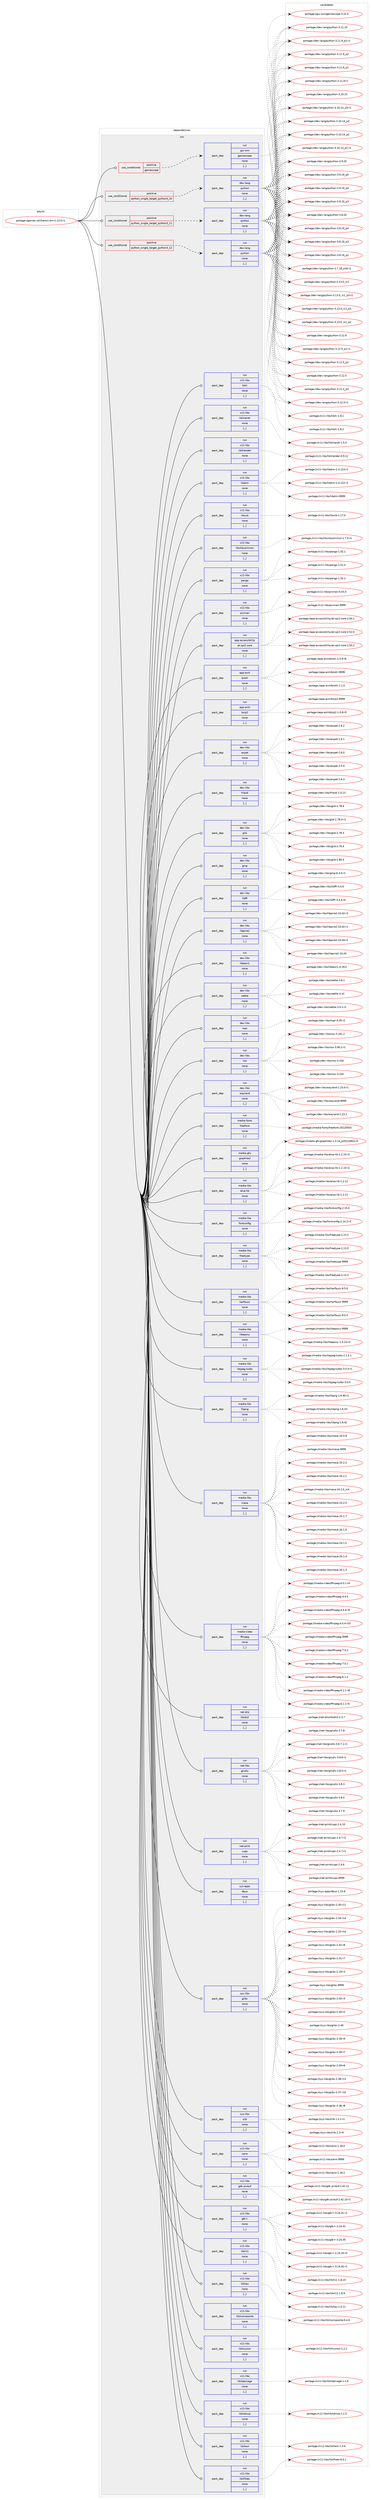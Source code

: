 digraph prolog {

# *************
# Graph options
# *************

newrank=true;
concentrate=true;
compound=true;
graph [rankdir=LR,fontname=Helvetica,fontsize=10,ranksep=1.5];#, ranksep=2.5, nodesep=0.2];
edge  [arrowhead=vee];
node  [fontname=Helvetica,fontsize=10];

# **********
# The ebuild
# **********

subgraph cluster_leftcol {
color=gray;
label=<<i>ebuild</i>>;
id [label="portage://games-util/heroic-bin-2.13.0-r1", color=red, width=4, href="../games-util/heroic-bin-2.13.0-r1.svg"];
}

# ****************
# The dependencies
# ****************

subgraph cluster_midcol {
color=gray;
label=<<i>dependencies</i>>;
subgraph cluster_compile {
fillcolor="#eeeeee";
style=filled;
label=<<i>compile</i>>;
}
subgraph cluster_compileandrun {
fillcolor="#eeeeee";
style=filled;
label=<<i>compile and run</i>>;
}
subgraph cluster_run {
fillcolor="#eeeeee";
style=filled;
label=<<i>run</i>>;
subgraph cond196432 {
dependency732645 [label=<<TABLE BORDER="0" CELLBORDER="1" CELLSPACING="0" CELLPADDING="4"><TR><TD ROWSPAN="3" CELLPADDING="10">use_conditional</TD></TR><TR><TD>positive</TD></TR><TR><TD>gamescope</TD></TR></TABLE>>, shape=none, color=red];
subgraph pack531107 {
dependency732646 [label=<<TABLE BORDER="0" CELLBORDER="1" CELLSPACING="0" CELLPADDING="4" WIDTH="220"><TR><TD ROWSPAN="6" CELLPADDING="30">pack_dep</TD></TR><TR><TD WIDTH="110">run</TD></TR><TR><TD>gui-wm</TD></TR><TR><TD>gamescope</TD></TR><TR><TD>none</TD></TR><TR><TD>[,,]</TD></TR></TABLE>>, shape=none, color=blue];
}
dependency732645:e -> dependency732646:w [weight=20,style="dashed",arrowhead="vee"];
}
id:e -> dependency732645:w [weight=20,style="solid",arrowhead="odot"];
subgraph cond196433 {
dependency732647 [label=<<TABLE BORDER="0" CELLBORDER="1" CELLSPACING="0" CELLPADDING="4"><TR><TD ROWSPAN="3" CELLPADDING="10">use_conditional</TD></TR><TR><TD>positive</TD></TR><TR><TD>python_single_target_python3_10</TD></TR></TABLE>>, shape=none, color=red];
subgraph pack531108 {
dependency732648 [label=<<TABLE BORDER="0" CELLBORDER="1" CELLSPACING="0" CELLPADDING="4" WIDTH="220"><TR><TD ROWSPAN="6" CELLPADDING="30">pack_dep</TD></TR><TR><TD WIDTH="110">run</TD></TR><TR><TD>dev-lang</TD></TR><TR><TD>python</TD></TR><TR><TD>none</TD></TR><TR><TD>[,,]</TD></TR></TABLE>>, shape=none, color=blue];
}
dependency732647:e -> dependency732648:w [weight=20,style="dashed",arrowhead="vee"];
}
id:e -> dependency732647:w [weight=20,style="solid",arrowhead="odot"];
subgraph cond196434 {
dependency732649 [label=<<TABLE BORDER="0" CELLBORDER="1" CELLSPACING="0" CELLPADDING="4"><TR><TD ROWSPAN="3" CELLPADDING="10">use_conditional</TD></TR><TR><TD>positive</TD></TR><TR><TD>python_single_target_python3_11</TD></TR></TABLE>>, shape=none, color=red];
subgraph pack531109 {
dependency732650 [label=<<TABLE BORDER="0" CELLBORDER="1" CELLSPACING="0" CELLPADDING="4" WIDTH="220"><TR><TD ROWSPAN="6" CELLPADDING="30">pack_dep</TD></TR><TR><TD WIDTH="110">run</TD></TR><TR><TD>dev-lang</TD></TR><TR><TD>python</TD></TR><TR><TD>none</TD></TR><TR><TD>[,,]</TD></TR></TABLE>>, shape=none, color=blue];
}
dependency732649:e -> dependency732650:w [weight=20,style="dashed",arrowhead="vee"];
}
id:e -> dependency732649:w [weight=20,style="solid",arrowhead="odot"];
subgraph cond196435 {
dependency732651 [label=<<TABLE BORDER="0" CELLBORDER="1" CELLSPACING="0" CELLPADDING="4"><TR><TD ROWSPAN="3" CELLPADDING="10">use_conditional</TD></TR><TR><TD>positive</TD></TR><TR><TD>python_single_target_python3_12</TD></TR></TABLE>>, shape=none, color=red];
subgraph pack531110 {
dependency732652 [label=<<TABLE BORDER="0" CELLBORDER="1" CELLSPACING="0" CELLPADDING="4" WIDTH="220"><TR><TD ROWSPAN="6" CELLPADDING="30">pack_dep</TD></TR><TR><TD WIDTH="110">run</TD></TR><TR><TD>dev-lang</TD></TR><TR><TD>python</TD></TR><TR><TD>none</TD></TR><TR><TD>[,,]</TD></TR></TABLE>>, shape=none, color=blue];
}
dependency732651:e -> dependency732652:w [weight=20,style="dashed",arrowhead="vee"];
}
id:e -> dependency732651:w [weight=20,style="solid",arrowhead="odot"];
subgraph pack531111 {
dependency732653 [label=<<TABLE BORDER="0" CELLBORDER="1" CELLSPACING="0" CELLPADDING="4" WIDTH="220"><TR><TD ROWSPAN="6" CELLPADDING="30">pack_dep</TD></TR><TR><TD WIDTH="110">run</TD></TR><TR><TD>app-accessibility</TD></TR><TR><TD>at-spi2-core</TD></TR><TR><TD>none</TD></TR><TR><TD>[,,]</TD></TR></TABLE>>, shape=none, color=blue];
}
id:e -> dependency732653:w [weight=20,style="solid",arrowhead="odot"];
subgraph pack531112 {
dependency732654 [label=<<TABLE BORDER="0" CELLBORDER="1" CELLSPACING="0" CELLPADDING="4" WIDTH="220"><TR><TD ROWSPAN="6" CELLPADDING="30">pack_dep</TD></TR><TR><TD WIDTH="110">run</TD></TR><TR><TD>app-arch</TD></TR><TR><TD>brotli</TD></TR><TR><TD>none</TD></TR><TR><TD>[,,]</TD></TR></TABLE>>, shape=none, color=blue];
}
id:e -> dependency732654:w [weight=20,style="solid",arrowhead="odot"];
subgraph pack531113 {
dependency732655 [label=<<TABLE BORDER="0" CELLBORDER="1" CELLSPACING="0" CELLPADDING="4" WIDTH="220"><TR><TD ROWSPAN="6" CELLPADDING="30">pack_dep</TD></TR><TR><TD WIDTH="110">run</TD></TR><TR><TD>app-arch</TD></TR><TR><TD>bzip2</TD></TR><TR><TD>none</TD></TR><TR><TD>[,,]</TD></TR></TABLE>>, shape=none, color=blue];
}
id:e -> dependency732655:w [weight=20,style="solid",arrowhead="odot"];
subgraph pack531114 {
dependency732656 [label=<<TABLE BORDER="0" CELLBORDER="1" CELLSPACING="0" CELLPADDING="4" WIDTH="220"><TR><TD ROWSPAN="6" CELLPADDING="30">pack_dep</TD></TR><TR><TD WIDTH="110">run</TD></TR><TR><TD>dev-libs</TD></TR><TR><TD>expat</TD></TR><TR><TD>none</TD></TR><TR><TD>[,,]</TD></TR></TABLE>>, shape=none, color=blue];
}
id:e -> dependency732656:w [weight=20,style="solid",arrowhead="odot"];
subgraph pack531115 {
dependency732657 [label=<<TABLE BORDER="0" CELLBORDER="1" CELLSPACING="0" CELLPADDING="4" WIDTH="220"><TR><TD ROWSPAN="6" CELLPADDING="30">pack_dep</TD></TR><TR><TD WIDTH="110">run</TD></TR><TR><TD>dev-libs</TD></TR><TR><TD>fribidi</TD></TR><TR><TD>none</TD></TR><TR><TD>[,,]</TD></TR></TABLE>>, shape=none, color=blue];
}
id:e -> dependency732657:w [weight=20,style="solid",arrowhead="odot"];
subgraph pack531116 {
dependency732658 [label=<<TABLE BORDER="0" CELLBORDER="1" CELLSPACING="0" CELLPADDING="4" WIDTH="220"><TR><TD ROWSPAN="6" CELLPADDING="30">pack_dep</TD></TR><TR><TD WIDTH="110">run</TD></TR><TR><TD>dev-libs</TD></TR><TR><TD>glib</TD></TR><TR><TD>none</TD></TR><TR><TD>[,,]</TD></TR></TABLE>>, shape=none, color=blue];
}
id:e -> dependency732658:w [weight=20,style="solid",arrowhead="odot"];
subgraph pack531117 {
dependency732659 [label=<<TABLE BORDER="0" CELLBORDER="1" CELLSPACING="0" CELLPADDING="4" WIDTH="220"><TR><TD ROWSPAN="6" CELLPADDING="30">pack_dep</TD></TR><TR><TD WIDTH="110">run</TD></TR><TR><TD>dev-libs</TD></TR><TR><TD>gmp</TD></TR><TR><TD>none</TD></TR><TR><TD>[,,]</TD></TR></TABLE>>, shape=none, color=blue];
}
id:e -> dependency732659:w [weight=20,style="solid",arrowhead="odot"];
subgraph pack531118 {
dependency732660 [label=<<TABLE BORDER="0" CELLBORDER="1" CELLSPACING="0" CELLPADDING="4" WIDTH="220"><TR><TD ROWSPAN="6" CELLPADDING="30">pack_dep</TD></TR><TR><TD WIDTH="110">run</TD></TR><TR><TD>dev-libs</TD></TR><TR><TD>libffi</TD></TR><TR><TD>none</TD></TR><TR><TD>[,,]</TD></TR></TABLE>>, shape=none, color=blue];
}
id:e -> dependency732660:w [weight=20,style="solid",arrowhead="odot"];
subgraph pack531119 {
dependency732661 [label=<<TABLE BORDER="0" CELLBORDER="1" CELLSPACING="0" CELLPADDING="4" WIDTH="220"><TR><TD ROWSPAN="6" CELLPADDING="30">pack_dep</TD></TR><TR><TD WIDTH="110">run</TD></TR><TR><TD>dev-libs</TD></TR><TR><TD>libpcre2</TD></TR><TR><TD>none</TD></TR><TR><TD>[,,]</TD></TR></TABLE>>, shape=none, color=blue];
}
id:e -> dependency732661:w [weight=20,style="solid",arrowhead="odot"];
subgraph pack531120 {
dependency732662 [label=<<TABLE BORDER="0" CELLBORDER="1" CELLSPACING="0" CELLPADDING="4" WIDTH="220"><TR><TD ROWSPAN="6" CELLPADDING="30">pack_dep</TD></TR><TR><TD WIDTH="110">run</TD></TR><TR><TD>dev-libs</TD></TR><TR><TD>libtasn1</TD></TR><TR><TD>none</TD></TR><TR><TD>[,,]</TD></TR></TABLE>>, shape=none, color=blue];
}
id:e -> dependency732662:w [weight=20,style="solid",arrowhead="odot"];
subgraph pack531121 {
dependency732663 [label=<<TABLE BORDER="0" CELLBORDER="1" CELLSPACING="0" CELLPADDING="4" WIDTH="220"><TR><TD ROWSPAN="6" CELLPADDING="30">pack_dep</TD></TR><TR><TD WIDTH="110">run</TD></TR><TR><TD>dev-libs</TD></TR><TR><TD>nettle</TD></TR><TR><TD>none</TD></TR><TR><TD>[,,]</TD></TR></TABLE>>, shape=none, color=blue];
}
id:e -> dependency732663:w [weight=20,style="solid",arrowhead="odot"];
subgraph pack531122 {
dependency732664 [label=<<TABLE BORDER="0" CELLBORDER="1" CELLSPACING="0" CELLPADDING="4" WIDTH="220"><TR><TD ROWSPAN="6" CELLPADDING="30">pack_dep</TD></TR><TR><TD WIDTH="110">run</TD></TR><TR><TD>dev-libs</TD></TR><TR><TD>nspr</TD></TR><TR><TD>none</TD></TR><TR><TD>[,,]</TD></TR></TABLE>>, shape=none, color=blue];
}
id:e -> dependency732664:w [weight=20,style="solid",arrowhead="odot"];
subgraph pack531123 {
dependency732665 [label=<<TABLE BORDER="0" CELLBORDER="1" CELLSPACING="0" CELLPADDING="4" WIDTH="220"><TR><TD ROWSPAN="6" CELLPADDING="30">pack_dep</TD></TR><TR><TD WIDTH="110">run</TD></TR><TR><TD>dev-libs</TD></TR><TR><TD>nss</TD></TR><TR><TD>none</TD></TR><TR><TD>[,,]</TD></TR></TABLE>>, shape=none, color=blue];
}
id:e -> dependency732665:w [weight=20,style="solid",arrowhead="odot"];
subgraph pack531124 {
dependency732666 [label=<<TABLE BORDER="0" CELLBORDER="1" CELLSPACING="0" CELLPADDING="4" WIDTH="220"><TR><TD ROWSPAN="6" CELLPADDING="30">pack_dep</TD></TR><TR><TD WIDTH="110">run</TD></TR><TR><TD>dev-libs</TD></TR><TR><TD>wayland</TD></TR><TR><TD>none</TD></TR><TR><TD>[,,]</TD></TR></TABLE>>, shape=none, color=blue];
}
id:e -> dependency732666:w [weight=20,style="solid",arrowhead="odot"];
subgraph pack531125 {
dependency732667 [label=<<TABLE BORDER="0" CELLBORDER="1" CELLSPACING="0" CELLPADDING="4" WIDTH="220"><TR><TD ROWSPAN="6" CELLPADDING="30">pack_dep</TD></TR><TR><TD WIDTH="110">run</TD></TR><TR><TD>media-fonts</TD></TR><TR><TD>freefont</TD></TR><TR><TD>none</TD></TR><TR><TD>[,,]</TD></TR></TABLE>>, shape=none, color=blue];
}
id:e -> dependency732667:w [weight=20,style="solid",arrowhead="odot"];
subgraph pack531126 {
dependency732668 [label=<<TABLE BORDER="0" CELLBORDER="1" CELLSPACING="0" CELLPADDING="4" WIDTH="220"><TR><TD ROWSPAN="6" CELLPADDING="30">pack_dep</TD></TR><TR><TD WIDTH="110">run</TD></TR><TR><TD>media-gfx</TD></TR><TR><TD>graphite2</TD></TR><TR><TD>none</TD></TR><TR><TD>[,,]</TD></TR></TABLE>>, shape=none, color=blue];
}
id:e -> dependency732668:w [weight=20,style="solid",arrowhead="odot"];
subgraph pack531127 {
dependency732669 [label=<<TABLE BORDER="0" CELLBORDER="1" CELLSPACING="0" CELLPADDING="4" WIDTH="220"><TR><TD ROWSPAN="6" CELLPADDING="30">pack_dep</TD></TR><TR><TD WIDTH="110">run</TD></TR><TR><TD>media-libs</TD></TR><TR><TD>alsa-lib</TD></TR><TR><TD>none</TD></TR><TR><TD>[,,]</TD></TR></TABLE>>, shape=none, color=blue];
}
id:e -> dependency732669:w [weight=20,style="solid",arrowhead="odot"];
subgraph pack531128 {
dependency732670 [label=<<TABLE BORDER="0" CELLBORDER="1" CELLSPACING="0" CELLPADDING="4" WIDTH="220"><TR><TD ROWSPAN="6" CELLPADDING="30">pack_dep</TD></TR><TR><TD WIDTH="110">run</TD></TR><TR><TD>media-libs</TD></TR><TR><TD>fontconfig</TD></TR><TR><TD>none</TD></TR><TR><TD>[,,]</TD></TR></TABLE>>, shape=none, color=blue];
}
id:e -> dependency732670:w [weight=20,style="solid",arrowhead="odot"];
subgraph pack531129 {
dependency732671 [label=<<TABLE BORDER="0" CELLBORDER="1" CELLSPACING="0" CELLPADDING="4" WIDTH="220"><TR><TD ROWSPAN="6" CELLPADDING="30">pack_dep</TD></TR><TR><TD WIDTH="110">run</TD></TR><TR><TD>media-libs</TD></TR><TR><TD>freetype</TD></TR><TR><TD>none</TD></TR><TR><TD>[,,]</TD></TR></TABLE>>, shape=none, color=blue];
}
id:e -> dependency732671:w [weight=20,style="solid",arrowhead="odot"];
subgraph pack531130 {
dependency732672 [label=<<TABLE BORDER="0" CELLBORDER="1" CELLSPACING="0" CELLPADDING="4" WIDTH="220"><TR><TD ROWSPAN="6" CELLPADDING="30">pack_dep</TD></TR><TR><TD WIDTH="110">run</TD></TR><TR><TD>media-libs</TD></TR><TR><TD>harfbuzz</TD></TR><TR><TD>none</TD></TR><TR><TD>[,,]</TD></TR></TABLE>>, shape=none, color=blue];
}
id:e -> dependency732672:w [weight=20,style="solid",arrowhead="odot"];
subgraph pack531131 {
dependency732673 [label=<<TABLE BORDER="0" CELLBORDER="1" CELLSPACING="0" CELLPADDING="4" WIDTH="220"><TR><TD ROWSPAN="6" CELLPADDING="30">pack_dep</TD></TR><TR><TD WIDTH="110">run</TD></TR><TR><TD>media-libs</TD></TR><TR><TD>libepoxy</TD></TR><TR><TD>none</TD></TR><TR><TD>[,,]</TD></TR></TABLE>>, shape=none, color=blue];
}
id:e -> dependency732673:w [weight=20,style="solid",arrowhead="odot"];
subgraph pack531132 {
dependency732674 [label=<<TABLE BORDER="0" CELLBORDER="1" CELLSPACING="0" CELLPADDING="4" WIDTH="220"><TR><TD ROWSPAN="6" CELLPADDING="30">pack_dep</TD></TR><TR><TD WIDTH="110">run</TD></TR><TR><TD>media-libs</TD></TR><TR><TD>libjpeg-turbo</TD></TR><TR><TD>none</TD></TR><TR><TD>[,,]</TD></TR></TABLE>>, shape=none, color=blue];
}
id:e -> dependency732674:w [weight=20,style="solid",arrowhead="odot"];
subgraph pack531133 {
dependency732675 [label=<<TABLE BORDER="0" CELLBORDER="1" CELLSPACING="0" CELLPADDING="4" WIDTH="220"><TR><TD ROWSPAN="6" CELLPADDING="30">pack_dep</TD></TR><TR><TD WIDTH="110">run</TD></TR><TR><TD>media-libs</TD></TR><TR><TD>libpng</TD></TR><TR><TD>none</TD></TR><TR><TD>[,,]</TD></TR></TABLE>>, shape=none, color=blue];
}
id:e -> dependency732675:w [weight=20,style="solid",arrowhead="odot"];
subgraph pack531134 {
dependency732676 [label=<<TABLE BORDER="0" CELLBORDER="1" CELLSPACING="0" CELLPADDING="4" WIDTH="220"><TR><TD ROWSPAN="6" CELLPADDING="30">pack_dep</TD></TR><TR><TD WIDTH="110">run</TD></TR><TR><TD>media-libs</TD></TR><TR><TD>mesa</TD></TR><TR><TD>none</TD></TR><TR><TD>[,,]</TD></TR></TABLE>>, shape=none, color=blue];
}
id:e -> dependency732676:w [weight=20,style="solid",arrowhead="odot"];
subgraph pack531135 {
dependency732677 [label=<<TABLE BORDER="0" CELLBORDER="1" CELLSPACING="0" CELLPADDING="4" WIDTH="220"><TR><TD ROWSPAN="6" CELLPADDING="30">pack_dep</TD></TR><TR><TD WIDTH="110">run</TD></TR><TR><TD>media-video</TD></TR><TR><TD>ffmpeg</TD></TR><TR><TD>none</TD></TR><TR><TD>[,,]</TD></TR></TABLE>>, shape=none, color=blue];
}
id:e -> dependency732677:w [weight=20,style="solid",arrowhead="odot"];
subgraph pack531136 {
dependency732678 [label=<<TABLE BORDER="0" CELLBORDER="1" CELLSPACING="0" CELLPADDING="4" WIDTH="220"><TR><TD ROWSPAN="6" CELLPADDING="30">pack_dep</TD></TR><TR><TD WIDTH="110">run</TD></TR><TR><TD>net-dns</TD></TR><TR><TD>libidn2</TD></TR><TR><TD>none</TD></TR><TR><TD>[,,]</TD></TR></TABLE>>, shape=none, color=blue];
}
id:e -> dependency732678:w [weight=20,style="solid",arrowhead="odot"];
subgraph pack531137 {
dependency732679 [label=<<TABLE BORDER="0" CELLBORDER="1" CELLSPACING="0" CELLPADDING="4" WIDTH="220"><TR><TD ROWSPAN="6" CELLPADDING="30">pack_dep</TD></TR><TR><TD WIDTH="110">run</TD></TR><TR><TD>net-libs</TD></TR><TR><TD>gnutls</TD></TR><TR><TD>none</TD></TR><TR><TD>[,,]</TD></TR></TABLE>>, shape=none, color=blue];
}
id:e -> dependency732679:w [weight=20,style="solid",arrowhead="odot"];
subgraph pack531138 {
dependency732680 [label=<<TABLE BORDER="0" CELLBORDER="1" CELLSPACING="0" CELLPADDING="4" WIDTH="220"><TR><TD ROWSPAN="6" CELLPADDING="30">pack_dep</TD></TR><TR><TD WIDTH="110">run</TD></TR><TR><TD>net-print</TD></TR><TR><TD>cups</TD></TR><TR><TD>none</TD></TR><TR><TD>[,,]</TD></TR></TABLE>>, shape=none, color=blue];
}
id:e -> dependency732680:w [weight=20,style="solid",arrowhead="odot"];
subgraph pack531139 {
dependency732681 [label=<<TABLE BORDER="0" CELLBORDER="1" CELLSPACING="0" CELLPADDING="4" WIDTH="220"><TR><TD ROWSPAN="6" CELLPADDING="30">pack_dep</TD></TR><TR><TD WIDTH="110">run</TD></TR><TR><TD>sys-apps</TD></TR><TR><TD>dbus</TD></TR><TR><TD>none</TD></TR><TR><TD>[,,]</TD></TR></TABLE>>, shape=none, color=blue];
}
id:e -> dependency732681:w [weight=20,style="solid",arrowhead="odot"];
subgraph pack531140 {
dependency732682 [label=<<TABLE BORDER="0" CELLBORDER="1" CELLSPACING="0" CELLPADDING="4" WIDTH="220"><TR><TD ROWSPAN="6" CELLPADDING="30">pack_dep</TD></TR><TR><TD WIDTH="110">run</TD></TR><TR><TD>sys-libs</TD></TR><TR><TD>glibc</TD></TR><TR><TD>none</TD></TR><TR><TD>[,,]</TD></TR></TABLE>>, shape=none, color=blue];
}
id:e -> dependency732682:w [weight=20,style="solid",arrowhead="odot"];
subgraph pack531141 {
dependency732683 [label=<<TABLE BORDER="0" CELLBORDER="1" CELLSPACING="0" CELLPADDING="4" WIDTH="220"><TR><TD ROWSPAN="6" CELLPADDING="30">pack_dep</TD></TR><TR><TD WIDTH="110">run</TD></TR><TR><TD>sys-libs</TD></TR><TR><TD>zlib</TD></TR><TR><TD>none</TD></TR><TR><TD>[,,]</TD></TR></TABLE>>, shape=none, color=blue];
}
id:e -> dependency732683:w [weight=20,style="solid",arrowhead="odot"];
subgraph pack531142 {
dependency732684 [label=<<TABLE BORDER="0" CELLBORDER="1" CELLSPACING="0" CELLPADDING="4" WIDTH="220"><TR><TD ROWSPAN="6" CELLPADDING="30">pack_dep</TD></TR><TR><TD WIDTH="110">run</TD></TR><TR><TD>x11-libs</TD></TR><TR><TD>cairo</TD></TR><TR><TD>none</TD></TR><TR><TD>[,,]</TD></TR></TABLE>>, shape=none, color=blue];
}
id:e -> dependency732684:w [weight=20,style="solid",arrowhead="odot"];
subgraph pack531143 {
dependency732685 [label=<<TABLE BORDER="0" CELLBORDER="1" CELLSPACING="0" CELLPADDING="4" WIDTH="220"><TR><TD ROWSPAN="6" CELLPADDING="30">pack_dep</TD></TR><TR><TD WIDTH="110">run</TD></TR><TR><TD>x11-libs</TD></TR><TR><TD>gdk-pixbuf</TD></TR><TR><TD>none</TD></TR><TR><TD>[,,]</TD></TR></TABLE>>, shape=none, color=blue];
}
id:e -> dependency732685:w [weight=20,style="solid",arrowhead="odot"];
subgraph pack531144 {
dependency732686 [label=<<TABLE BORDER="0" CELLBORDER="1" CELLSPACING="0" CELLPADDING="4" WIDTH="220"><TR><TD ROWSPAN="6" CELLPADDING="30">pack_dep</TD></TR><TR><TD WIDTH="110">run</TD></TR><TR><TD>x11-libs</TD></TR><TR><TD>gtk+</TD></TR><TR><TD>none</TD></TR><TR><TD>[,,]</TD></TR></TABLE>>, shape=none, color=blue];
}
id:e -> dependency732686:w [weight=20,style="solid",arrowhead="odot"];
subgraph pack531145 {
dependency732687 [label=<<TABLE BORDER="0" CELLBORDER="1" CELLSPACING="0" CELLPADDING="4" WIDTH="220"><TR><TD ROWSPAN="6" CELLPADDING="30">pack_dep</TD></TR><TR><TD WIDTH="110">run</TD></TR><TR><TD>x11-libs</TD></TR><TR><TD>libX11</TD></TR><TR><TD>none</TD></TR><TR><TD>[,,]</TD></TR></TABLE>>, shape=none, color=blue];
}
id:e -> dependency732687:w [weight=20,style="solid",arrowhead="odot"];
subgraph pack531146 {
dependency732688 [label=<<TABLE BORDER="0" CELLBORDER="1" CELLSPACING="0" CELLPADDING="4" WIDTH="220"><TR><TD ROWSPAN="6" CELLPADDING="30">pack_dep</TD></TR><TR><TD WIDTH="110">run</TD></TR><TR><TD>x11-libs</TD></TR><TR><TD>libXau</TD></TR><TR><TD>none</TD></TR><TR><TD>[,,]</TD></TR></TABLE>>, shape=none, color=blue];
}
id:e -> dependency732688:w [weight=20,style="solid",arrowhead="odot"];
subgraph pack531147 {
dependency732689 [label=<<TABLE BORDER="0" CELLBORDER="1" CELLSPACING="0" CELLPADDING="4" WIDTH="220"><TR><TD ROWSPAN="6" CELLPADDING="30">pack_dep</TD></TR><TR><TD WIDTH="110">run</TD></TR><TR><TD>x11-libs</TD></TR><TR><TD>libXcomposite</TD></TR><TR><TD>none</TD></TR><TR><TD>[,,]</TD></TR></TABLE>>, shape=none, color=blue];
}
id:e -> dependency732689:w [weight=20,style="solid",arrowhead="odot"];
subgraph pack531148 {
dependency732690 [label=<<TABLE BORDER="0" CELLBORDER="1" CELLSPACING="0" CELLPADDING="4" WIDTH="220"><TR><TD ROWSPAN="6" CELLPADDING="30">pack_dep</TD></TR><TR><TD WIDTH="110">run</TD></TR><TR><TD>x11-libs</TD></TR><TR><TD>libXcursor</TD></TR><TR><TD>none</TD></TR><TR><TD>[,,]</TD></TR></TABLE>>, shape=none, color=blue];
}
id:e -> dependency732690:w [weight=20,style="solid",arrowhead="odot"];
subgraph pack531149 {
dependency732691 [label=<<TABLE BORDER="0" CELLBORDER="1" CELLSPACING="0" CELLPADDING="4" WIDTH="220"><TR><TD ROWSPAN="6" CELLPADDING="30">pack_dep</TD></TR><TR><TD WIDTH="110">run</TD></TR><TR><TD>x11-libs</TD></TR><TR><TD>libXdamage</TD></TR><TR><TD>none</TD></TR><TR><TD>[,,]</TD></TR></TABLE>>, shape=none, color=blue];
}
id:e -> dependency732691:w [weight=20,style="solid",arrowhead="odot"];
subgraph pack531150 {
dependency732692 [label=<<TABLE BORDER="0" CELLBORDER="1" CELLSPACING="0" CELLPADDING="4" WIDTH="220"><TR><TD ROWSPAN="6" CELLPADDING="30">pack_dep</TD></TR><TR><TD WIDTH="110">run</TD></TR><TR><TD>x11-libs</TD></TR><TR><TD>libXdmcp</TD></TR><TR><TD>none</TD></TR><TR><TD>[,,]</TD></TR></TABLE>>, shape=none, color=blue];
}
id:e -> dependency732692:w [weight=20,style="solid",arrowhead="odot"];
subgraph pack531151 {
dependency732693 [label=<<TABLE BORDER="0" CELLBORDER="1" CELLSPACING="0" CELLPADDING="4" WIDTH="220"><TR><TD ROWSPAN="6" CELLPADDING="30">pack_dep</TD></TR><TR><TD WIDTH="110">run</TD></TR><TR><TD>x11-libs</TD></TR><TR><TD>libXext</TD></TR><TR><TD>none</TD></TR><TR><TD>[,,]</TD></TR></TABLE>>, shape=none, color=blue];
}
id:e -> dependency732693:w [weight=20,style="solid",arrowhead="odot"];
subgraph pack531152 {
dependency732694 [label=<<TABLE BORDER="0" CELLBORDER="1" CELLSPACING="0" CELLPADDING="4" WIDTH="220"><TR><TD ROWSPAN="6" CELLPADDING="30">pack_dep</TD></TR><TR><TD WIDTH="110">run</TD></TR><TR><TD>x11-libs</TD></TR><TR><TD>libXfixes</TD></TR><TR><TD>none</TD></TR><TR><TD>[,,]</TD></TR></TABLE>>, shape=none, color=blue];
}
id:e -> dependency732694:w [weight=20,style="solid",arrowhead="odot"];
subgraph pack531153 {
dependency732695 [label=<<TABLE BORDER="0" CELLBORDER="1" CELLSPACING="0" CELLPADDING="4" WIDTH="220"><TR><TD ROWSPAN="6" CELLPADDING="30">pack_dep</TD></TR><TR><TD WIDTH="110">run</TD></TR><TR><TD>x11-libs</TD></TR><TR><TD>libXi</TD></TR><TR><TD>none</TD></TR><TR><TD>[,,]</TD></TR></TABLE>>, shape=none, color=blue];
}
id:e -> dependency732695:w [weight=20,style="solid",arrowhead="odot"];
subgraph pack531154 {
dependency732696 [label=<<TABLE BORDER="0" CELLBORDER="1" CELLSPACING="0" CELLPADDING="4" WIDTH="220"><TR><TD ROWSPAN="6" CELLPADDING="30">pack_dep</TD></TR><TR><TD WIDTH="110">run</TD></TR><TR><TD>x11-libs</TD></TR><TR><TD>libXrandr</TD></TR><TR><TD>none</TD></TR><TR><TD>[,,]</TD></TR></TABLE>>, shape=none, color=blue];
}
id:e -> dependency732696:w [weight=20,style="solid",arrowhead="odot"];
subgraph pack531155 {
dependency732697 [label=<<TABLE BORDER="0" CELLBORDER="1" CELLSPACING="0" CELLPADDING="4" WIDTH="220"><TR><TD ROWSPAN="6" CELLPADDING="30">pack_dep</TD></TR><TR><TD WIDTH="110">run</TD></TR><TR><TD>x11-libs</TD></TR><TR><TD>libXrender</TD></TR><TR><TD>none</TD></TR><TR><TD>[,,]</TD></TR></TABLE>>, shape=none, color=blue];
}
id:e -> dependency732697:w [weight=20,style="solid",arrowhead="odot"];
subgraph pack531156 {
dependency732698 [label=<<TABLE BORDER="0" CELLBORDER="1" CELLSPACING="0" CELLPADDING="4" WIDTH="220"><TR><TD ROWSPAN="6" CELLPADDING="30">pack_dep</TD></TR><TR><TD WIDTH="110">run</TD></TR><TR><TD>x11-libs</TD></TR><TR><TD>libdrm</TD></TR><TR><TD>none</TD></TR><TR><TD>[,,]</TD></TR></TABLE>>, shape=none, color=blue];
}
id:e -> dependency732698:w [weight=20,style="solid",arrowhead="odot"];
subgraph pack531157 {
dependency732699 [label=<<TABLE BORDER="0" CELLBORDER="1" CELLSPACING="0" CELLPADDING="4" WIDTH="220"><TR><TD ROWSPAN="6" CELLPADDING="30">pack_dep</TD></TR><TR><TD WIDTH="110">run</TD></TR><TR><TD>x11-libs</TD></TR><TR><TD>libxcb</TD></TR><TR><TD>none</TD></TR><TR><TD>[,,]</TD></TR></TABLE>>, shape=none, color=blue];
}
id:e -> dependency732699:w [weight=20,style="solid",arrowhead="odot"];
subgraph pack531158 {
dependency732700 [label=<<TABLE BORDER="0" CELLBORDER="1" CELLSPACING="0" CELLPADDING="4" WIDTH="220"><TR><TD ROWSPAN="6" CELLPADDING="30">pack_dep</TD></TR><TR><TD WIDTH="110">run</TD></TR><TR><TD>x11-libs</TD></TR><TR><TD>libxkbcommon</TD></TR><TR><TD>none</TD></TR><TR><TD>[,,]</TD></TR></TABLE>>, shape=none, color=blue];
}
id:e -> dependency732700:w [weight=20,style="solid",arrowhead="odot"];
subgraph pack531159 {
dependency732701 [label=<<TABLE BORDER="0" CELLBORDER="1" CELLSPACING="0" CELLPADDING="4" WIDTH="220"><TR><TD ROWSPAN="6" CELLPADDING="30">pack_dep</TD></TR><TR><TD WIDTH="110">run</TD></TR><TR><TD>x11-libs</TD></TR><TR><TD>pango</TD></TR><TR><TD>none</TD></TR><TR><TD>[,,]</TD></TR></TABLE>>, shape=none, color=blue];
}
id:e -> dependency732701:w [weight=20,style="solid",arrowhead="odot"];
subgraph pack531160 {
dependency732702 [label=<<TABLE BORDER="0" CELLBORDER="1" CELLSPACING="0" CELLPADDING="4" WIDTH="220"><TR><TD ROWSPAN="6" CELLPADDING="30">pack_dep</TD></TR><TR><TD WIDTH="110">run</TD></TR><TR><TD>x11-libs</TD></TR><TR><TD>pixman</TD></TR><TR><TD>none</TD></TR><TR><TD>[,,]</TD></TR></TABLE>>, shape=none, color=blue];
}
id:e -> dependency732702:w [weight=20,style="solid",arrowhead="odot"];
}
}

# **************
# The candidates
# **************

subgraph cluster_choices {
rank=same;
color=gray;
label=<<i>candidates</i>>;

subgraph choice531107 {
color=black;
nodesep=1;
choice1031171054511910947103971091011159911111210145514649534653 [label="portage://gui-wm/gamescope-3.15.5", color=red, width=4,href="../gui-wm/gamescope-3.15.5.svg"];
dependency732646:e -> choice1031171054511910947103971091011159911111210145514649534653:w [style=dotted,weight="100"];
}
subgraph choice531108 {
color=black;
nodesep=1;
choice10010111845108971101034711212111610411111045514649514648951149950 [label="portage://dev-lang/python-3.13.0_rc2", color=red, width=4,href="../dev-lang/python-3.13.0_rc2.svg"];
choice1001011184510897110103471121211161041111104551464951464895114994995112514511449 [label="portage://dev-lang/python-3.13.0_rc1_p3-r1", color=red, width=4,href="../dev-lang/python-3.13.0_rc1_p3-r1.svg"];
choice100101118451089711010347112121116104111110455146495146489511499499511251 [label="portage://dev-lang/python-3.13.0_rc1_p3", color=red, width=4,href="../dev-lang/python-3.13.0_rc1_p3.svg"];
choice100101118451089711010347112121116104111110455146495146489511499499511250 [label="portage://dev-lang/python-3.13.0_rc1_p2", color=red, width=4,href="../dev-lang/python-3.13.0_rc1_p2.svg"];
choice10010111845108971101034711212111610411111045514649504654 [label="portage://dev-lang/python-3.12.6", color=red, width=4,href="../dev-lang/python-3.12.6.svg"];
choice1001011184510897110103471121211161041111104551464950465395112494511449 [label="portage://dev-lang/python-3.12.5_p1-r1", color=red, width=4,href="../dev-lang/python-3.12.5_p1-r1.svg"];
choice100101118451089711010347112121116104111110455146495046539511249 [label="portage://dev-lang/python-3.12.5_p1", color=red, width=4,href="../dev-lang/python-3.12.5_p1.svg"];
choice10010111845108971101034711212111610411111045514649504653 [label="portage://dev-lang/python-3.12.5", color=red, width=4,href="../dev-lang/python-3.12.5.svg"];
choice100101118451089711010347112121116104111110455146495046529511251 [label="portage://dev-lang/python-3.12.4_p3", color=red, width=4,href="../dev-lang/python-3.12.4_p3.svg"];
choice100101118451089711010347112121116104111110455146495046514511449 [label="portage://dev-lang/python-3.12.3-r1", color=red, width=4,href="../dev-lang/python-3.12.3-r1.svg"];
choice1001011184510897110103471121211161041111104551464949464948 [label="portage://dev-lang/python-3.11.10", color=red, width=4,href="../dev-lang/python-3.11.10.svg"];
choice1001011184510897110103471121211161041111104551464949465795112504511449 [label="portage://dev-lang/python-3.11.9_p2-r1", color=red, width=4,href="../dev-lang/python-3.11.9_p2-r1.svg"];
choice100101118451089711010347112121116104111110455146494946579511250 [label="portage://dev-lang/python-3.11.9_p2", color=red, width=4,href="../dev-lang/python-3.11.9_p2.svg"];
choice100101118451089711010347112121116104111110455146494946579511249 [label="portage://dev-lang/python-3.11.9_p1", color=red, width=4,href="../dev-lang/python-3.11.9_p1.svg"];
choice100101118451089711010347112121116104111110455146494946574511449 [label="portage://dev-lang/python-3.11.9-r1", color=red, width=4,href="../dev-lang/python-3.11.9-r1.svg"];
choice1001011184510897110103471121211161041111104551464948464953 [label="portage://dev-lang/python-3.10.15", color=red, width=4,href="../dev-lang/python-3.10.15.svg"];
choice100101118451089711010347112121116104111110455146494846495295112514511449 [label="portage://dev-lang/python-3.10.14_p3-r1", color=red, width=4,href="../dev-lang/python-3.10.14_p3-r1.svg"];
choice10010111845108971101034711212111610411111045514649484649529511251 [label="portage://dev-lang/python-3.10.14_p3", color=red, width=4,href="../dev-lang/python-3.10.14_p3.svg"];
choice10010111845108971101034711212111610411111045514649484649529511250 [label="portage://dev-lang/python-3.10.14_p2", color=red, width=4,href="../dev-lang/python-3.10.14_p2.svg"];
choice100101118451089711010347112121116104111110455146494846495295112494511449 [label="portage://dev-lang/python-3.10.14_p1-r1", color=red, width=4,href="../dev-lang/python-3.10.14_p1-r1.svg"];
choice10010111845108971101034711212111610411111045514657465048 [label="portage://dev-lang/python-3.9.20", color=red, width=4,href="../dev-lang/python-3.9.20.svg"];
choice100101118451089711010347112121116104111110455146574649579511253 [label="portage://dev-lang/python-3.9.19_p5", color=red, width=4,href="../dev-lang/python-3.9.19_p5.svg"];
choice100101118451089711010347112121116104111110455146574649579511252 [label="portage://dev-lang/python-3.9.19_p4", color=red, width=4,href="../dev-lang/python-3.9.19_p4.svg"];
choice100101118451089711010347112121116104111110455146574649579511251 [label="portage://dev-lang/python-3.9.19_p3", color=red, width=4,href="../dev-lang/python-3.9.19_p3.svg"];
choice10010111845108971101034711212111610411111045514656465048 [label="portage://dev-lang/python-3.8.20", color=red, width=4,href="../dev-lang/python-3.8.20.svg"];
choice100101118451089711010347112121116104111110455146564649579511252 [label="portage://dev-lang/python-3.8.19_p4", color=red, width=4,href="../dev-lang/python-3.8.19_p4.svg"];
choice100101118451089711010347112121116104111110455146564649579511251 [label="portage://dev-lang/python-3.8.19_p3", color=red, width=4,href="../dev-lang/python-3.8.19_p3.svg"];
choice100101118451089711010347112121116104111110455146564649579511250 [label="portage://dev-lang/python-3.8.19_p2", color=red, width=4,href="../dev-lang/python-3.8.19_p2.svg"];
choice100101118451089711010347112121116104111110455046554649569511249544511450 [label="portage://dev-lang/python-2.7.18_p16-r2", color=red, width=4,href="../dev-lang/python-2.7.18_p16-r2.svg"];
dependency732648:e -> choice10010111845108971101034711212111610411111045514649514648951149950:w [style=dotted,weight="100"];
dependency732648:e -> choice1001011184510897110103471121211161041111104551464951464895114994995112514511449:w [style=dotted,weight="100"];
dependency732648:e -> choice100101118451089711010347112121116104111110455146495146489511499499511251:w [style=dotted,weight="100"];
dependency732648:e -> choice100101118451089711010347112121116104111110455146495146489511499499511250:w [style=dotted,weight="100"];
dependency732648:e -> choice10010111845108971101034711212111610411111045514649504654:w [style=dotted,weight="100"];
dependency732648:e -> choice1001011184510897110103471121211161041111104551464950465395112494511449:w [style=dotted,weight="100"];
dependency732648:e -> choice100101118451089711010347112121116104111110455146495046539511249:w [style=dotted,weight="100"];
dependency732648:e -> choice10010111845108971101034711212111610411111045514649504653:w [style=dotted,weight="100"];
dependency732648:e -> choice100101118451089711010347112121116104111110455146495046529511251:w [style=dotted,weight="100"];
dependency732648:e -> choice100101118451089711010347112121116104111110455146495046514511449:w [style=dotted,weight="100"];
dependency732648:e -> choice1001011184510897110103471121211161041111104551464949464948:w [style=dotted,weight="100"];
dependency732648:e -> choice1001011184510897110103471121211161041111104551464949465795112504511449:w [style=dotted,weight="100"];
dependency732648:e -> choice100101118451089711010347112121116104111110455146494946579511250:w [style=dotted,weight="100"];
dependency732648:e -> choice100101118451089711010347112121116104111110455146494946579511249:w [style=dotted,weight="100"];
dependency732648:e -> choice100101118451089711010347112121116104111110455146494946574511449:w [style=dotted,weight="100"];
dependency732648:e -> choice1001011184510897110103471121211161041111104551464948464953:w [style=dotted,weight="100"];
dependency732648:e -> choice100101118451089711010347112121116104111110455146494846495295112514511449:w [style=dotted,weight="100"];
dependency732648:e -> choice10010111845108971101034711212111610411111045514649484649529511251:w [style=dotted,weight="100"];
dependency732648:e -> choice10010111845108971101034711212111610411111045514649484649529511250:w [style=dotted,weight="100"];
dependency732648:e -> choice100101118451089711010347112121116104111110455146494846495295112494511449:w [style=dotted,weight="100"];
dependency732648:e -> choice10010111845108971101034711212111610411111045514657465048:w [style=dotted,weight="100"];
dependency732648:e -> choice100101118451089711010347112121116104111110455146574649579511253:w [style=dotted,weight="100"];
dependency732648:e -> choice100101118451089711010347112121116104111110455146574649579511252:w [style=dotted,weight="100"];
dependency732648:e -> choice100101118451089711010347112121116104111110455146574649579511251:w [style=dotted,weight="100"];
dependency732648:e -> choice10010111845108971101034711212111610411111045514656465048:w [style=dotted,weight="100"];
dependency732648:e -> choice100101118451089711010347112121116104111110455146564649579511252:w [style=dotted,weight="100"];
dependency732648:e -> choice100101118451089711010347112121116104111110455146564649579511251:w [style=dotted,weight="100"];
dependency732648:e -> choice100101118451089711010347112121116104111110455146564649579511250:w [style=dotted,weight="100"];
dependency732648:e -> choice100101118451089711010347112121116104111110455046554649569511249544511450:w [style=dotted,weight="100"];
}
subgraph choice531109 {
color=black;
nodesep=1;
choice10010111845108971101034711212111610411111045514649514648951149950 [label="portage://dev-lang/python-3.13.0_rc2", color=red, width=4,href="../dev-lang/python-3.13.0_rc2.svg"];
choice1001011184510897110103471121211161041111104551464951464895114994995112514511449 [label="portage://dev-lang/python-3.13.0_rc1_p3-r1", color=red, width=4,href="../dev-lang/python-3.13.0_rc1_p3-r1.svg"];
choice100101118451089711010347112121116104111110455146495146489511499499511251 [label="portage://dev-lang/python-3.13.0_rc1_p3", color=red, width=4,href="../dev-lang/python-3.13.0_rc1_p3.svg"];
choice100101118451089711010347112121116104111110455146495146489511499499511250 [label="portage://dev-lang/python-3.13.0_rc1_p2", color=red, width=4,href="../dev-lang/python-3.13.0_rc1_p2.svg"];
choice10010111845108971101034711212111610411111045514649504654 [label="portage://dev-lang/python-3.12.6", color=red, width=4,href="../dev-lang/python-3.12.6.svg"];
choice1001011184510897110103471121211161041111104551464950465395112494511449 [label="portage://dev-lang/python-3.12.5_p1-r1", color=red, width=4,href="../dev-lang/python-3.12.5_p1-r1.svg"];
choice100101118451089711010347112121116104111110455146495046539511249 [label="portage://dev-lang/python-3.12.5_p1", color=red, width=4,href="../dev-lang/python-3.12.5_p1.svg"];
choice10010111845108971101034711212111610411111045514649504653 [label="portage://dev-lang/python-3.12.5", color=red, width=4,href="../dev-lang/python-3.12.5.svg"];
choice100101118451089711010347112121116104111110455146495046529511251 [label="portage://dev-lang/python-3.12.4_p3", color=red, width=4,href="../dev-lang/python-3.12.4_p3.svg"];
choice100101118451089711010347112121116104111110455146495046514511449 [label="portage://dev-lang/python-3.12.3-r1", color=red, width=4,href="../dev-lang/python-3.12.3-r1.svg"];
choice1001011184510897110103471121211161041111104551464949464948 [label="portage://dev-lang/python-3.11.10", color=red, width=4,href="../dev-lang/python-3.11.10.svg"];
choice1001011184510897110103471121211161041111104551464949465795112504511449 [label="portage://dev-lang/python-3.11.9_p2-r1", color=red, width=4,href="../dev-lang/python-3.11.9_p2-r1.svg"];
choice100101118451089711010347112121116104111110455146494946579511250 [label="portage://dev-lang/python-3.11.9_p2", color=red, width=4,href="../dev-lang/python-3.11.9_p2.svg"];
choice100101118451089711010347112121116104111110455146494946579511249 [label="portage://dev-lang/python-3.11.9_p1", color=red, width=4,href="../dev-lang/python-3.11.9_p1.svg"];
choice100101118451089711010347112121116104111110455146494946574511449 [label="portage://dev-lang/python-3.11.9-r1", color=red, width=4,href="../dev-lang/python-3.11.9-r1.svg"];
choice1001011184510897110103471121211161041111104551464948464953 [label="portage://dev-lang/python-3.10.15", color=red, width=4,href="../dev-lang/python-3.10.15.svg"];
choice100101118451089711010347112121116104111110455146494846495295112514511449 [label="portage://dev-lang/python-3.10.14_p3-r1", color=red, width=4,href="../dev-lang/python-3.10.14_p3-r1.svg"];
choice10010111845108971101034711212111610411111045514649484649529511251 [label="portage://dev-lang/python-3.10.14_p3", color=red, width=4,href="../dev-lang/python-3.10.14_p3.svg"];
choice10010111845108971101034711212111610411111045514649484649529511250 [label="portage://dev-lang/python-3.10.14_p2", color=red, width=4,href="../dev-lang/python-3.10.14_p2.svg"];
choice100101118451089711010347112121116104111110455146494846495295112494511449 [label="portage://dev-lang/python-3.10.14_p1-r1", color=red, width=4,href="../dev-lang/python-3.10.14_p1-r1.svg"];
choice10010111845108971101034711212111610411111045514657465048 [label="portage://dev-lang/python-3.9.20", color=red, width=4,href="../dev-lang/python-3.9.20.svg"];
choice100101118451089711010347112121116104111110455146574649579511253 [label="portage://dev-lang/python-3.9.19_p5", color=red, width=4,href="../dev-lang/python-3.9.19_p5.svg"];
choice100101118451089711010347112121116104111110455146574649579511252 [label="portage://dev-lang/python-3.9.19_p4", color=red, width=4,href="../dev-lang/python-3.9.19_p4.svg"];
choice100101118451089711010347112121116104111110455146574649579511251 [label="portage://dev-lang/python-3.9.19_p3", color=red, width=4,href="../dev-lang/python-3.9.19_p3.svg"];
choice10010111845108971101034711212111610411111045514656465048 [label="portage://dev-lang/python-3.8.20", color=red, width=4,href="../dev-lang/python-3.8.20.svg"];
choice100101118451089711010347112121116104111110455146564649579511252 [label="portage://dev-lang/python-3.8.19_p4", color=red, width=4,href="../dev-lang/python-3.8.19_p4.svg"];
choice100101118451089711010347112121116104111110455146564649579511251 [label="portage://dev-lang/python-3.8.19_p3", color=red, width=4,href="../dev-lang/python-3.8.19_p3.svg"];
choice100101118451089711010347112121116104111110455146564649579511250 [label="portage://dev-lang/python-3.8.19_p2", color=red, width=4,href="../dev-lang/python-3.8.19_p2.svg"];
choice100101118451089711010347112121116104111110455046554649569511249544511450 [label="portage://dev-lang/python-2.7.18_p16-r2", color=red, width=4,href="../dev-lang/python-2.7.18_p16-r2.svg"];
dependency732650:e -> choice10010111845108971101034711212111610411111045514649514648951149950:w [style=dotted,weight="100"];
dependency732650:e -> choice1001011184510897110103471121211161041111104551464951464895114994995112514511449:w [style=dotted,weight="100"];
dependency732650:e -> choice100101118451089711010347112121116104111110455146495146489511499499511251:w [style=dotted,weight="100"];
dependency732650:e -> choice100101118451089711010347112121116104111110455146495146489511499499511250:w [style=dotted,weight="100"];
dependency732650:e -> choice10010111845108971101034711212111610411111045514649504654:w [style=dotted,weight="100"];
dependency732650:e -> choice1001011184510897110103471121211161041111104551464950465395112494511449:w [style=dotted,weight="100"];
dependency732650:e -> choice100101118451089711010347112121116104111110455146495046539511249:w [style=dotted,weight="100"];
dependency732650:e -> choice10010111845108971101034711212111610411111045514649504653:w [style=dotted,weight="100"];
dependency732650:e -> choice100101118451089711010347112121116104111110455146495046529511251:w [style=dotted,weight="100"];
dependency732650:e -> choice100101118451089711010347112121116104111110455146495046514511449:w [style=dotted,weight="100"];
dependency732650:e -> choice1001011184510897110103471121211161041111104551464949464948:w [style=dotted,weight="100"];
dependency732650:e -> choice1001011184510897110103471121211161041111104551464949465795112504511449:w [style=dotted,weight="100"];
dependency732650:e -> choice100101118451089711010347112121116104111110455146494946579511250:w [style=dotted,weight="100"];
dependency732650:e -> choice100101118451089711010347112121116104111110455146494946579511249:w [style=dotted,weight="100"];
dependency732650:e -> choice100101118451089711010347112121116104111110455146494946574511449:w [style=dotted,weight="100"];
dependency732650:e -> choice1001011184510897110103471121211161041111104551464948464953:w [style=dotted,weight="100"];
dependency732650:e -> choice100101118451089711010347112121116104111110455146494846495295112514511449:w [style=dotted,weight="100"];
dependency732650:e -> choice10010111845108971101034711212111610411111045514649484649529511251:w [style=dotted,weight="100"];
dependency732650:e -> choice10010111845108971101034711212111610411111045514649484649529511250:w [style=dotted,weight="100"];
dependency732650:e -> choice100101118451089711010347112121116104111110455146494846495295112494511449:w [style=dotted,weight="100"];
dependency732650:e -> choice10010111845108971101034711212111610411111045514657465048:w [style=dotted,weight="100"];
dependency732650:e -> choice100101118451089711010347112121116104111110455146574649579511253:w [style=dotted,weight="100"];
dependency732650:e -> choice100101118451089711010347112121116104111110455146574649579511252:w [style=dotted,weight="100"];
dependency732650:e -> choice100101118451089711010347112121116104111110455146574649579511251:w [style=dotted,weight="100"];
dependency732650:e -> choice10010111845108971101034711212111610411111045514656465048:w [style=dotted,weight="100"];
dependency732650:e -> choice100101118451089711010347112121116104111110455146564649579511252:w [style=dotted,weight="100"];
dependency732650:e -> choice100101118451089711010347112121116104111110455146564649579511251:w [style=dotted,weight="100"];
dependency732650:e -> choice100101118451089711010347112121116104111110455146564649579511250:w [style=dotted,weight="100"];
dependency732650:e -> choice100101118451089711010347112121116104111110455046554649569511249544511450:w [style=dotted,weight="100"];
}
subgraph choice531110 {
color=black;
nodesep=1;
choice10010111845108971101034711212111610411111045514649514648951149950 [label="portage://dev-lang/python-3.13.0_rc2", color=red, width=4,href="../dev-lang/python-3.13.0_rc2.svg"];
choice1001011184510897110103471121211161041111104551464951464895114994995112514511449 [label="portage://dev-lang/python-3.13.0_rc1_p3-r1", color=red, width=4,href="../dev-lang/python-3.13.0_rc1_p3-r1.svg"];
choice100101118451089711010347112121116104111110455146495146489511499499511251 [label="portage://dev-lang/python-3.13.0_rc1_p3", color=red, width=4,href="../dev-lang/python-3.13.0_rc1_p3.svg"];
choice100101118451089711010347112121116104111110455146495146489511499499511250 [label="portage://dev-lang/python-3.13.0_rc1_p2", color=red, width=4,href="../dev-lang/python-3.13.0_rc1_p2.svg"];
choice10010111845108971101034711212111610411111045514649504654 [label="portage://dev-lang/python-3.12.6", color=red, width=4,href="../dev-lang/python-3.12.6.svg"];
choice1001011184510897110103471121211161041111104551464950465395112494511449 [label="portage://dev-lang/python-3.12.5_p1-r1", color=red, width=4,href="../dev-lang/python-3.12.5_p1-r1.svg"];
choice100101118451089711010347112121116104111110455146495046539511249 [label="portage://dev-lang/python-3.12.5_p1", color=red, width=4,href="../dev-lang/python-3.12.5_p1.svg"];
choice10010111845108971101034711212111610411111045514649504653 [label="portage://dev-lang/python-3.12.5", color=red, width=4,href="../dev-lang/python-3.12.5.svg"];
choice100101118451089711010347112121116104111110455146495046529511251 [label="portage://dev-lang/python-3.12.4_p3", color=red, width=4,href="../dev-lang/python-3.12.4_p3.svg"];
choice100101118451089711010347112121116104111110455146495046514511449 [label="portage://dev-lang/python-3.12.3-r1", color=red, width=4,href="../dev-lang/python-3.12.3-r1.svg"];
choice1001011184510897110103471121211161041111104551464949464948 [label="portage://dev-lang/python-3.11.10", color=red, width=4,href="../dev-lang/python-3.11.10.svg"];
choice1001011184510897110103471121211161041111104551464949465795112504511449 [label="portage://dev-lang/python-3.11.9_p2-r1", color=red, width=4,href="../dev-lang/python-3.11.9_p2-r1.svg"];
choice100101118451089711010347112121116104111110455146494946579511250 [label="portage://dev-lang/python-3.11.9_p2", color=red, width=4,href="../dev-lang/python-3.11.9_p2.svg"];
choice100101118451089711010347112121116104111110455146494946579511249 [label="portage://dev-lang/python-3.11.9_p1", color=red, width=4,href="../dev-lang/python-3.11.9_p1.svg"];
choice100101118451089711010347112121116104111110455146494946574511449 [label="portage://dev-lang/python-3.11.9-r1", color=red, width=4,href="../dev-lang/python-3.11.9-r1.svg"];
choice1001011184510897110103471121211161041111104551464948464953 [label="portage://dev-lang/python-3.10.15", color=red, width=4,href="../dev-lang/python-3.10.15.svg"];
choice100101118451089711010347112121116104111110455146494846495295112514511449 [label="portage://dev-lang/python-3.10.14_p3-r1", color=red, width=4,href="../dev-lang/python-3.10.14_p3-r1.svg"];
choice10010111845108971101034711212111610411111045514649484649529511251 [label="portage://dev-lang/python-3.10.14_p3", color=red, width=4,href="../dev-lang/python-3.10.14_p3.svg"];
choice10010111845108971101034711212111610411111045514649484649529511250 [label="portage://dev-lang/python-3.10.14_p2", color=red, width=4,href="../dev-lang/python-3.10.14_p2.svg"];
choice100101118451089711010347112121116104111110455146494846495295112494511449 [label="portage://dev-lang/python-3.10.14_p1-r1", color=red, width=4,href="../dev-lang/python-3.10.14_p1-r1.svg"];
choice10010111845108971101034711212111610411111045514657465048 [label="portage://dev-lang/python-3.9.20", color=red, width=4,href="../dev-lang/python-3.9.20.svg"];
choice100101118451089711010347112121116104111110455146574649579511253 [label="portage://dev-lang/python-3.9.19_p5", color=red, width=4,href="../dev-lang/python-3.9.19_p5.svg"];
choice100101118451089711010347112121116104111110455146574649579511252 [label="portage://dev-lang/python-3.9.19_p4", color=red, width=4,href="../dev-lang/python-3.9.19_p4.svg"];
choice100101118451089711010347112121116104111110455146574649579511251 [label="portage://dev-lang/python-3.9.19_p3", color=red, width=4,href="../dev-lang/python-3.9.19_p3.svg"];
choice10010111845108971101034711212111610411111045514656465048 [label="portage://dev-lang/python-3.8.20", color=red, width=4,href="../dev-lang/python-3.8.20.svg"];
choice100101118451089711010347112121116104111110455146564649579511252 [label="portage://dev-lang/python-3.8.19_p4", color=red, width=4,href="../dev-lang/python-3.8.19_p4.svg"];
choice100101118451089711010347112121116104111110455146564649579511251 [label="portage://dev-lang/python-3.8.19_p3", color=red, width=4,href="../dev-lang/python-3.8.19_p3.svg"];
choice100101118451089711010347112121116104111110455146564649579511250 [label="portage://dev-lang/python-3.8.19_p2", color=red, width=4,href="../dev-lang/python-3.8.19_p2.svg"];
choice100101118451089711010347112121116104111110455046554649569511249544511450 [label="portage://dev-lang/python-2.7.18_p16-r2", color=red, width=4,href="../dev-lang/python-2.7.18_p16-r2.svg"];
dependency732652:e -> choice10010111845108971101034711212111610411111045514649514648951149950:w [style=dotted,weight="100"];
dependency732652:e -> choice1001011184510897110103471121211161041111104551464951464895114994995112514511449:w [style=dotted,weight="100"];
dependency732652:e -> choice100101118451089711010347112121116104111110455146495146489511499499511251:w [style=dotted,weight="100"];
dependency732652:e -> choice100101118451089711010347112121116104111110455146495146489511499499511250:w [style=dotted,weight="100"];
dependency732652:e -> choice10010111845108971101034711212111610411111045514649504654:w [style=dotted,weight="100"];
dependency732652:e -> choice1001011184510897110103471121211161041111104551464950465395112494511449:w [style=dotted,weight="100"];
dependency732652:e -> choice100101118451089711010347112121116104111110455146495046539511249:w [style=dotted,weight="100"];
dependency732652:e -> choice10010111845108971101034711212111610411111045514649504653:w [style=dotted,weight="100"];
dependency732652:e -> choice100101118451089711010347112121116104111110455146495046529511251:w [style=dotted,weight="100"];
dependency732652:e -> choice100101118451089711010347112121116104111110455146495046514511449:w [style=dotted,weight="100"];
dependency732652:e -> choice1001011184510897110103471121211161041111104551464949464948:w [style=dotted,weight="100"];
dependency732652:e -> choice1001011184510897110103471121211161041111104551464949465795112504511449:w [style=dotted,weight="100"];
dependency732652:e -> choice100101118451089711010347112121116104111110455146494946579511250:w [style=dotted,weight="100"];
dependency732652:e -> choice100101118451089711010347112121116104111110455146494946579511249:w [style=dotted,weight="100"];
dependency732652:e -> choice100101118451089711010347112121116104111110455146494946574511449:w [style=dotted,weight="100"];
dependency732652:e -> choice1001011184510897110103471121211161041111104551464948464953:w [style=dotted,weight="100"];
dependency732652:e -> choice100101118451089711010347112121116104111110455146494846495295112514511449:w [style=dotted,weight="100"];
dependency732652:e -> choice10010111845108971101034711212111610411111045514649484649529511251:w [style=dotted,weight="100"];
dependency732652:e -> choice10010111845108971101034711212111610411111045514649484649529511250:w [style=dotted,weight="100"];
dependency732652:e -> choice100101118451089711010347112121116104111110455146494846495295112494511449:w [style=dotted,weight="100"];
dependency732652:e -> choice10010111845108971101034711212111610411111045514657465048:w [style=dotted,weight="100"];
dependency732652:e -> choice100101118451089711010347112121116104111110455146574649579511253:w [style=dotted,weight="100"];
dependency732652:e -> choice100101118451089711010347112121116104111110455146574649579511252:w [style=dotted,weight="100"];
dependency732652:e -> choice100101118451089711010347112121116104111110455146574649579511251:w [style=dotted,weight="100"];
dependency732652:e -> choice10010111845108971101034711212111610411111045514656465048:w [style=dotted,weight="100"];
dependency732652:e -> choice100101118451089711010347112121116104111110455146564649579511252:w [style=dotted,weight="100"];
dependency732652:e -> choice100101118451089711010347112121116104111110455146564649579511251:w [style=dotted,weight="100"];
dependency732652:e -> choice100101118451089711010347112121116104111110455146564649579511250:w [style=dotted,weight="100"];
dependency732652:e -> choice100101118451089711010347112121116104111110455046554649569511249544511450:w [style=dotted,weight="100"];
}
subgraph choice531111 {
color=black;
nodesep=1;
choice97112112459799991011151151059810510810511612147971164511511210550459911111410145504653504648 [label="portage://app-accessibility/at-spi2-core-2.52.0", color=red, width=4,href="../app-accessibility/at-spi2-core-2.52.0.svg"];
choice97112112459799991011151151059810510810511612147971164511511210550459911111410145504653484650 [label="portage://app-accessibility/at-spi2-core-2.50.2", color=red, width=4,href="../app-accessibility/at-spi2-core-2.50.2.svg"];
choice97112112459799991011151151059810510810511612147971164511511210550459911111410145504653484649 [label="portage://app-accessibility/at-spi2-core-2.50.1", color=red, width=4,href="../app-accessibility/at-spi2-core-2.50.1.svg"];
dependency732653:e -> choice97112112459799991011151151059810510810511612147971164511511210550459911111410145504653504648:w [style=dotted,weight="100"];
dependency732653:e -> choice97112112459799991011151151059810510810511612147971164511511210550459911111410145504653484650:w [style=dotted,weight="100"];
dependency732653:e -> choice97112112459799991011151151059810510810511612147971164511511210550459911111410145504653484649:w [style=dotted,weight="100"];
}
subgraph choice531112 {
color=black;
nodesep=1;
choice9711211245971149910447981141111161081054557575757 [label="portage://app-arch/brotli-9999", color=red, width=4,href="../app-arch/brotli-9999.svg"];
choice971121124597114991044798114111116108105454946494648 [label="portage://app-arch/brotli-1.1.0", color=red, width=4,href="../app-arch/brotli-1.1.0.svg"];
choice9711211245971149910447981141111161081054549464846574511454 [label="portage://app-arch/brotli-1.0.9-r6", color=red, width=4,href="../app-arch/brotli-1.0.9-r6.svg"];
dependency732654:e -> choice9711211245971149910447981141111161081054557575757:w [style=dotted,weight="100"];
dependency732654:e -> choice971121124597114991044798114111116108105454946494648:w [style=dotted,weight="100"];
dependency732654:e -> choice9711211245971149910447981141111161081054549464846574511454:w [style=dotted,weight="100"];
}
subgraph choice531113 {
color=black;
nodesep=1;
choice971121124597114991044798122105112504557575757 [label="portage://app-arch/bzip2-9999", color=red, width=4,href="../app-arch/bzip2-9999.svg"];
choice971121124597114991044798122105112504549464846564511453 [label="portage://app-arch/bzip2-1.0.8-r5", color=red, width=4,href="../app-arch/bzip2-1.0.8-r5.svg"];
dependency732655:e -> choice971121124597114991044798122105112504557575757:w [style=dotted,weight="100"];
dependency732655:e -> choice971121124597114991044798122105112504549464846564511453:w [style=dotted,weight="100"];
}
subgraph choice531114 {
color=black;
nodesep=1;
choice10010111845108105981154710112011297116455046544651 [label="portage://dev-libs/expat-2.6.3", color=red, width=4,href="../dev-libs/expat-2.6.3.svg"];
choice10010111845108105981154710112011297116455046544650 [label="portage://dev-libs/expat-2.6.2", color=red, width=4,href="../dev-libs/expat-2.6.2.svg"];
choice10010111845108105981154710112011297116455046544649 [label="portage://dev-libs/expat-2.6.1", color=red, width=4,href="../dev-libs/expat-2.6.1.svg"];
choice10010111845108105981154710112011297116455046544648 [label="portage://dev-libs/expat-2.6.0", color=red, width=4,href="../dev-libs/expat-2.6.0.svg"];
choice10010111845108105981154710112011297116455046534648 [label="portage://dev-libs/expat-2.5.0", color=red, width=4,href="../dev-libs/expat-2.5.0.svg"];
dependency732656:e -> choice10010111845108105981154710112011297116455046544651:w [style=dotted,weight="100"];
dependency732656:e -> choice10010111845108105981154710112011297116455046544650:w [style=dotted,weight="100"];
dependency732656:e -> choice10010111845108105981154710112011297116455046544649:w [style=dotted,weight="100"];
dependency732656:e -> choice10010111845108105981154710112011297116455046544648:w [style=dotted,weight="100"];
dependency732656:e -> choice10010111845108105981154710112011297116455046534648:w [style=dotted,weight="100"];
}
subgraph choice531115 {
color=black;
nodesep=1;
choice1001011184510810598115471021141059810510010545494648464951 [label="portage://dev-libs/fribidi-1.0.13", color=red, width=4,href="../dev-libs/fribidi-1.0.13.svg"];
dependency732657:e -> choice1001011184510810598115471021141059810510010545494648464951:w [style=dotted,weight="100"];
}
subgraph choice531116 {
color=black;
nodesep=1;
choice1001011184510810598115471031081059845504656484652 [label="portage://dev-libs/glib-2.80.4", color=red, width=4,href="../dev-libs/glib-2.80.4.svg"];
choice1001011184510810598115471031081059845504655564654 [label="portage://dev-libs/glib-2.78.6", color=red, width=4,href="../dev-libs/glib-2.78.6.svg"];
choice10010111845108105981154710310810598455046555646524511449 [label="portage://dev-libs/glib-2.78.4-r1", color=red, width=4,href="../dev-libs/glib-2.78.4-r1.svg"];
choice1001011184510810598115471031081059845504655564651 [label="portage://dev-libs/glib-2.78.3", color=red, width=4,href="../dev-libs/glib-2.78.3.svg"];
choice1001011184510810598115471031081059845504655544652 [label="portage://dev-libs/glib-2.76.4", color=red, width=4,href="../dev-libs/glib-2.76.4.svg"];
dependency732658:e -> choice1001011184510810598115471031081059845504656484652:w [style=dotted,weight="100"];
dependency732658:e -> choice1001011184510810598115471031081059845504655564654:w [style=dotted,weight="100"];
dependency732658:e -> choice10010111845108105981154710310810598455046555646524511449:w [style=dotted,weight="100"];
dependency732658:e -> choice1001011184510810598115471031081059845504655564651:w [style=dotted,weight="100"];
dependency732658:e -> choice1001011184510810598115471031081059845504655544652:w [style=dotted,weight="100"];
}
subgraph choice531117 {
color=black;
nodesep=1;
choice1001011184510810598115471031091124554465146484511449 [label="portage://dev-libs/gmp-6.3.0-r1", color=red, width=4,href="../dev-libs/gmp-6.3.0-r1.svg"];
dependency732659:e -> choice1001011184510810598115471031091124554465146484511449:w [style=dotted,weight="100"];
}
subgraph choice531118 {
color=black;
nodesep=1;
choice10010111845108105981154710810598102102105455146524654 [label="portage://dev-libs/libffi-3.4.6", color=red, width=4,href="../dev-libs/libffi-3.4.6.svg"];
choice100101118451081059811547108105981021021054551465246524511452 [label="portage://dev-libs/libffi-3.4.4-r4", color=red, width=4,href="../dev-libs/libffi-3.4.4-r4.svg"];
dependency732660:e -> choice10010111845108105981154710810598102102105455146524654:w [style=dotted,weight="100"];
dependency732660:e -> choice100101118451081059811547108105981021021054551465246524511452:w [style=dotted,weight="100"];
}
subgraph choice531119 {
color=black;
nodesep=1;
choice1001011184510810598115471081059811299114101504549484652524511449 [label="portage://dev-libs/libpcre2-10.44-r1", color=red, width=4,href="../dev-libs/libpcre2-10.44-r1.svg"];
choice100101118451081059811547108105981129911410150454948465251 [label="portage://dev-libs/libpcre2-10.43", color=red, width=4,href="../dev-libs/libpcre2-10.43.svg"];
choice1001011184510810598115471081059811299114101504549484652504511450 [label="portage://dev-libs/libpcre2-10.42-r2", color=red, width=4,href="../dev-libs/libpcre2-10.42-r2.svg"];
choice1001011184510810598115471081059811299114101504549484652504511449 [label="portage://dev-libs/libpcre2-10.42-r1", color=red, width=4,href="../dev-libs/libpcre2-10.42-r1.svg"];
dependency732661:e -> choice1001011184510810598115471081059811299114101504549484652524511449:w [style=dotted,weight="100"];
dependency732661:e -> choice100101118451081059811547108105981129911410150454948465251:w [style=dotted,weight="100"];
dependency732661:e -> choice1001011184510810598115471081059811299114101504549484652504511450:w [style=dotted,weight="100"];
dependency732661:e -> choice1001011184510810598115471081059811299114101504549484652504511449:w [style=dotted,weight="100"];
}
subgraph choice531120 {
color=black;
nodesep=1;
choice10010111845108105981154710810598116971151104945524649574648 [label="portage://dev-libs/libtasn1-4.19.0", color=red, width=4,href="../dev-libs/libtasn1-4.19.0.svg"];
dependency732662:e -> choice10010111845108105981154710810598116971151104945524649574648:w [style=dotted,weight="100"];
}
subgraph choice531121 {
color=black;
nodesep=1;
choice1001011184510810598115471101011161161081014551464948 [label="portage://dev-libs/nettle-3.10", color=red, width=4,href="../dev-libs/nettle-3.10.svg"];
choice1001011184510810598115471101011161161081014551465746494511449 [label="portage://dev-libs/nettle-3.9.1-r1", color=red, width=4,href="../dev-libs/nettle-3.9.1-r1.svg"];
choice100101118451081059811547110101116116108101455146564649 [label="portage://dev-libs/nettle-3.8.1", color=red, width=4,href="../dev-libs/nettle-3.8.1.svg"];
dependency732663:e -> choice1001011184510810598115471101011161161081014551464948:w [style=dotted,weight="100"];
dependency732663:e -> choice1001011184510810598115471101011161161081014551465746494511449:w [style=dotted,weight="100"];
dependency732663:e -> choice100101118451081059811547110101116116108101455146564649:w [style=dotted,weight="100"];
}
subgraph choice531122 {
color=black;
nodesep=1;
choice10010111845108105981154711011511211445524651534511450 [label="portage://dev-libs/nspr-4.35-r2", color=red, width=4,href="../dev-libs/nspr-4.35-r2.svg"];
dependency732664:e -> choice10010111845108105981154711011511211445524651534511450:w [style=dotted,weight="100"];
}
subgraph choice531123 {
color=black;
nodesep=1;
choice100101118451081059811547110115115455146494852 [label="portage://dev-libs/nss-3.104", color=red, width=4,href="../dev-libs/nss-3.104.svg"];
choice100101118451081059811547110115115455146494851 [label="portage://dev-libs/nss-3.103", color=red, width=4,href="../dev-libs/nss-3.103.svg"];
choice1001011184510810598115471101151154551464948494650 [label="portage://dev-libs/nss-3.101.2", color=red, width=4,href="../dev-libs/nss-3.101.2.svg"];
choice100101118451081059811547110115115455146574846504511449 [label="portage://dev-libs/nss-3.90.2-r1", color=red, width=4,href="../dev-libs/nss-3.90.2-r1.svg"];
dependency732665:e -> choice100101118451081059811547110115115455146494852:w [style=dotted,weight="100"];
dependency732665:e -> choice100101118451081059811547110115115455146494851:w [style=dotted,weight="100"];
dependency732665:e -> choice1001011184510810598115471101151154551464948494650:w [style=dotted,weight="100"];
dependency732665:e -> choice100101118451081059811547110115115455146574846504511449:w [style=dotted,weight="100"];
}
subgraph choice531124 {
color=black;
nodesep=1;
choice10010111845108105981154711997121108971101004557575757 [label="portage://dev-libs/wayland-9999", color=red, width=4,href="../dev-libs/wayland-9999.svg"];
choice100101118451081059811547119971211089711010045494650514649 [label="portage://dev-libs/wayland-1.23.1", color=red, width=4,href="../dev-libs/wayland-1.23.1.svg"];
choice1001011184510810598115471199712110897110100454946505146484511449 [label="portage://dev-libs/wayland-1.23.0-r1", color=red, width=4,href="../dev-libs/wayland-1.23.0-r1.svg"];
dependency732666:e -> choice10010111845108105981154711997121108971101004557575757:w [style=dotted,weight="100"];
dependency732666:e -> choice100101118451081059811547119971211089711010045494650514649:w [style=dotted,weight="100"];
dependency732666:e -> choice1001011184510810598115471199712110897110100454946505146484511449:w [style=dotted,weight="100"];
}
subgraph choice531125 {
color=black;
nodesep=1;
choice109101100105974510211111011611547102114101101102111110116455048495048534851 [label="portage://media-fonts/freefont-20120503", color=red, width=4,href="../media-fonts/freefont-20120503.svg"];
dependency732667:e -> choice109101100105974510211111011611547102114101101102111110116455048495048534851:w [style=dotted,weight="100"];
}
subgraph choice531126 {
color=black;
nodesep=1;
choice1091011001059745103102120471031149711210410511610150454946514649529511250485049485649484511451 [label="portage://media-gfx/graphite2-1.3.14_p20210810-r3", color=red, width=4,href="../media-gfx/graphite2-1.3.14_p20210810-r3.svg"];
dependency732668:e -> choice1091011001059745103102120471031149711210410511610150454946514649529511250485049485649484511451:w [style=dotted,weight="100"];
}
subgraph choice531127 {
color=black;
nodesep=1;
choice109101100105974510810598115479710811597451081059845494650464950 [label="portage://media-libs/alsa-lib-1.2.12", color=red, width=4,href="../media-libs/alsa-lib-1.2.12.svg"];
choice109101100105974510810598115479710811597451081059845494650464949 [label="portage://media-libs/alsa-lib-1.2.11", color=red, width=4,href="../media-libs/alsa-lib-1.2.11.svg"];
choice1091011001059745108105981154797108115974510810598454946504649484511451 [label="portage://media-libs/alsa-lib-1.2.10-r3", color=red, width=4,href="../media-libs/alsa-lib-1.2.10-r3.svg"];
choice1091011001059745108105981154797108115974510810598454946504649484511450 [label="portage://media-libs/alsa-lib-1.2.10-r2", color=red, width=4,href="../media-libs/alsa-lib-1.2.10-r2.svg"];
dependency732669:e -> choice109101100105974510810598115479710811597451081059845494650464950:w [style=dotted,weight="100"];
dependency732669:e -> choice109101100105974510810598115479710811597451081059845494650464949:w [style=dotted,weight="100"];
dependency732669:e -> choice1091011001059745108105981154797108115974510810598454946504649484511451:w [style=dotted,weight="100"];
dependency732669:e -> choice1091011001059745108105981154797108115974510810598454946504649484511450:w [style=dotted,weight="100"];
}
subgraph choice531128 {
color=black;
nodesep=1;
choice109101100105974510810598115471021111101169911111010210510345504649534648 [label="portage://media-libs/fontconfig-2.15.0", color=red, width=4,href="../media-libs/fontconfig-2.15.0.svg"];
choice1091011001059745108105981154710211111011699111110102105103455046495246504511451 [label="portage://media-libs/fontconfig-2.14.2-r3", color=red, width=4,href="../media-libs/fontconfig-2.14.2-r3.svg"];
dependency732670:e -> choice109101100105974510810598115471021111101169911111010210510345504649534648:w [style=dotted,weight="100"];
dependency732670:e -> choice1091011001059745108105981154710211111011699111110102105103455046495246504511451:w [style=dotted,weight="100"];
}
subgraph choice531129 {
color=black;
nodesep=1;
choice109101100105974510810598115471021141011011161211121014557575757 [label="portage://media-libs/freetype-9999", color=red, width=4,href="../media-libs/freetype-9999.svg"];
choice1091011001059745108105981154710211410110111612111210145504649514651 [label="portage://media-libs/freetype-2.13.3", color=red, width=4,href="../media-libs/freetype-2.13.3.svg"];
choice1091011001059745108105981154710211410110111612111210145504649514650 [label="portage://media-libs/freetype-2.13.2", color=red, width=4,href="../media-libs/freetype-2.13.2.svg"];
choice1091011001059745108105981154710211410110111612111210145504649514648 [label="portage://media-libs/freetype-2.13.0", color=red, width=4,href="../media-libs/freetype-2.13.0.svg"];
dependency732671:e -> choice109101100105974510810598115471021141011011161211121014557575757:w [style=dotted,weight="100"];
dependency732671:e -> choice1091011001059745108105981154710211410110111612111210145504649514651:w [style=dotted,weight="100"];
dependency732671:e -> choice1091011001059745108105981154710211410110111612111210145504649514650:w [style=dotted,weight="100"];
dependency732671:e -> choice1091011001059745108105981154710211410110111612111210145504649514648:w [style=dotted,weight="100"];
}
subgraph choice531130 {
color=black;
nodesep=1;
choice1091011001059745108105981154710497114102981171221224557575757 [label="portage://media-libs/harfbuzz-9999", color=red, width=4,href="../media-libs/harfbuzz-9999.svg"];
choice109101100105974510810598115471049711410298117122122455746484648 [label="portage://media-libs/harfbuzz-9.0.0", color=red, width=4,href="../media-libs/harfbuzz-9.0.0.svg"];
choice109101100105974510810598115471049711410298117122122455646534648 [label="portage://media-libs/harfbuzz-8.5.0", color=red, width=4,href="../media-libs/harfbuzz-8.5.0.svg"];
dependency732672:e -> choice1091011001059745108105981154710497114102981171221224557575757:w [style=dotted,weight="100"];
dependency732672:e -> choice109101100105974510810598115471049711410298117122122455746484648:w [style=dotted,weight="100"];
dependency732672:e -> choice109101100105974510810598115471049711410298117122122455646534648:w [style=dotted,weight="100"];
}
subgraph choice531131 {
color=black;
nodesep=1;
choice10910110010597451081059811547108105981011121111201214557575757 [label="portage://media-libs/libepoxy-9999", color=red, width=4,href="../media-libs/libepoxy-9999.svg"];
choice1091011001059745108105981154710810598101112111120121454946534649484511451 [label="portage://media-libs/libepoxy-1.5.10-r3", color=red, width=4,href="../media-libs/libepoxy-1.5.10-r3.svg"];
dependency732673:e -> choice10910110010597451081059811547108105981011121111201214557575757:w [style=dotted,weight="100"];
dependency732673:e -> choice1091011001059745108105981154710810598101112111120121454946534649484511451:w [style=dotted,weight="100"];
}
subgraph choice531132 {
color=black;
nodesep=1;
choice109101100105974510810598115471081059810611210110345116117114981114551464846514511449 [label="portage://media-libs/libjpeg-turbo-3.0.3-r1", color=red, width=4,href="../media-libs/libjpeg-turbo-3.0.3-r1.svg"];
choice10910110010597451081059811547108105981061121011034511611711498111455146484648 [label="portage://media-libs/libjpeg-turbo-3.0.0", color=red, width=4,href="../media-libs/libjpeg-turbo-3.0.0.svg"];
choice109101100105974510810598115471081059810611210110345116117114981114550464946534649 [label="portage://media-libs/libjpeg-turbo-2.1.5.1", color=red, width=4,href="../media-libs/libjpeg-turbo-2.1.5.1.svg"];
dependency732674:e -> choice109101100105974510810598115471081059810611210110345116117114981114551464846514511449:w [style=dotted,weight="100"];
dependency732674:e -> choice10910110010597451081059811547108105981061121011034511611711498111455146484648:w [style=dotted,weight="100"];
dependency732674:e -> choice109101100105974510810598115471081059810611210110345116117114981114550464946534649:w [style=dotted,weight="100"];
}
subgraph choice531133 {
color=black;
nodesep=1;
choice109101100105974510810598115471081059811211010345494654465251 [label="portage://media-libs/libpng-1.6.43", color=red, width=4,href="../media-libs/libpng-1.6.43.svg"];
choice109101100105974510810598115471081059811211010345494654465250 [label="portage://media-libs/libpng-1.6.42", color=red, width=4,href="../media-libs/libpng-1.6.42.svg"];
choice1091011001059745108105981154710810598112110103454946544652484511449 [label="portage://media-libs/libpng-1.6.40-r1", color=red, width=4,href="../media-libs/libpng-1.6.40-r1.svg"];
dependency732675:e -> choice109101100105974510810598115471081059811211010345494654465251:w [style=dotted,weight="100"];
dependency732675:e -> choice109101100105974510810598115471081059811211010345494654465250:w [style=dotted,weight="100"];
dependency732675:e -> choice1091011001059745108105981154710810598112110103454946544652484511449:w [style=dotted,weight="100"];
}
subgraph choice531134 {
color=black;
nodesep=1;
choice10910110010597451081059811547109101115974557575757 [label="portage://media-libs/mesa-9999", color=red, width=4,href="../media-libs/mesa-9999.svg"];
choice109101100105974510810598115471091011159745505246504650 [label="portage://media-libs/mesa-24.2.2", color=red, width=4,href="../media-libs/mesa-24.2.2.svg"];
choice109101100105974510810598115471091011159745505246504649 [label="portage://media-libs/mesa-24.2.1", color=red, width=4,href="../media-libs/mesa-24.2.1.svg"];
choice109101100105974510810598115471091011159745505246504648951149952 [label="portage://media-libs/mesa-24.2.0_rc4", color=red, width=4,href="../media-libs/mesa-24.2.0_rc4.svg"];
choice109101100105974510810598115471091011159745505246504648 [label="portage://media-libs/mesa-24.2.0", color=red, width=4,href="../media-libs/mesa-24.2.0.svg"];
choice109101100105974510810598115471091011159745505246494655 [label="portage://media-libs/mesa-24.1.7", color=red, width=4,href="../media-libs/mesa-24.1.7.svg"];
choice109101100105974510810598115471091011159745505246494654 [label="portage://media-libs/mesa-24.1.6", color=red, width=4,href="../media-libs/mesa-24.1.6.svg"];
choice109101100105974510810598115471091011159745505246494653 [label="portage://media-libs/mesa-24.1.5", color=red, width=4,href="../media-libs/mesa-24.1.5.svg"];
choice109101100105974510810598115471091011159745505246494652 [label="portage://media-libs/mesa-24.1.4", color=red, width=4,href="../media-libs/mesa-24.1.4.svg"];
choice109101100105974510810598115471091011159745505246494651 [label="portage://media-libs/mesa-24.1.3", color=red, width=4,href="../media-libs/mesa-24.1.3.svg"];
choice109101100105974510810598115471091011159745505246484657 [label="portage://media-libs/mesa-24.0.9", color=red, width=4,href="../media-libs/mesa-24.0.9.svg"];
dependency732676:e -> choice10910110010597451081059811547109101115974557575757:w [style=dotted,weight="100"];
dependency732676:e -> choice109101100105974510810598115471091011159745505246504650:w [style=dotted,weight="100"];
dependency732676:e -> choice109101100105974510810598115471091011159745505246504649:w [style=dotted,weight="100"];
dependency732676:e -> choice109101100105974510810598115471091011159745505246504648951149952:w [style=dotted,weight="100"];
dependency732676:e -> choice109101100105974510810598115471091011159745505246504648:w [style=dotted,weight="100"];
dependency732676:e -> choice109101100105974510810598115471091011159745505246494655:w [style=dotted,weight="100"];
dependency732676:e -> choice109101100105974510810598115471091011159745505246494654:w [style=dotted,weight="100"];
dependency732676:e -> choice109101100105974510810598115471091011159745505246494653:w [style=dotted,weight="100"];
dependency732676:e -> choice109101100105974510810598115471091011159745505246494652:w [style=dotted,weight="100"];
dependency732676:e -> choice109101100105974510810598115471091011159745505246494651:w [style=dotted,weight="100"];
dependency732676:e -> choice109101100105974510810598115471091011159745505246484657:w [style=dotted,weight="100"];
}
subgraph choice531135 {
color=black;
nodesep=1;
choice1091011001059745118105100101111471021021091121011034557575757 [label="portage://media-video/ffmpeg-9999", color=red, width=4,href="../media-video/ffmpeg-9999.svg"];
choice109101100105974511810510010111147102102109112101103455546484650 [label="portage://media-video/ffmpeg-7.0.2", color=red, width=4,href="../media-video/ffmpeg-7.0.2.svg"];
choice109101100105974511810510010111147102102109112101103455546484649 [label="portage://media-video/ffmpeg-7.0.1", color=red, width=4,href="../media-video/ffmpeg-7.0.1.svg"];
choice109101100105974511810510010111147102102109112101103455446494650 [label="portage://media-video/ffmpeg-6.1.2", color=red, width=4,href="../media-video/ffmpeg-6.1.2.svg"];
choice1091011001059745118105100101111471021021091121011034554464946494511456 [label="portage://media-video/ffmpeg-6.1.1-r8", color=red, width=4,href="../media-video/ffmpeg-6.1.1-r8.svg"];
choice1091011001059745118105100101111471021021091121011034554464946494511453 [label="portage://media-video/ffmpeg-6.1.1-r5", color=red, width=4,href="../media-video/ffmpeg-6.1.1-r5.svg"];
choice1091011001059745118105100101111471021021091121011034554464846494511452 [label="portage://media-video/ffmpeg-6.0.1-r4", color=red, width=4,href="../media-video/ffmpeg-6.0.1-r4.svg"];
choice109101100105974511810510010111147102102109112101103455246524653 [label="portage://media-video/ffmpeg-4.4.5", color=red, width=4,href="../media-video/ffmpeg-4.4.5.svg"];
choice1091011001059745118105100101111471021021091121011034552465246524511457 [label="portage://media-video/ffmpeg-4.4.4-r9", color=red, width=4,href="../media-video/ffmpeg-4.4.4-r9.svg"];
choice109101100105974511810510010111147102102109112101103455246524652451144948 [label="portage://media-video/ffmpeg-4.4.4-r10", color=red, width=4,href="../media-video/ffmpeg-4.4.4-r10.svg"];
dependency732677:e -> choice1091011001059745118105100101111471021021091121011034557575757:w [style=dotted,weight="100"];
dependency732677:e -> choice109101100105974511810510010111147102102109112101103455546484650:w [style=dotted,weight="100"];
dependency732677:e -> choice109101100105974511810510010111147102102109112101103455546484649:w [style=dotted,weight="100"];
dependency732677:e -> choice109101100105974511810510010111147102102109112101103455446494650:w [style=dotted,weight="100"];
dependency732677:e -> choice1091011001059745118105100101111471021021091121011034554464946494511456:w [style=dotted,weight="100"];
dependency732677:e -> choice1091011001059745118105100101111471021021091121011034554464946494511453:w [style=dotted,weight="100"];
dependency732677:e -> choice1091011001059745118105100101111471021021091121011034554464846494511452:w [style=dotted,weight="100"];
dependency732677:e -> choice109101100105974511810510010111147102102109112101103455246524653:w [style=dotted,weight="100"];
dependency732677:e -> choice1091011001059745118105100101111471021021091121011034552465246524511457:w [style=dotted,weight="100"];
dependency732677:e -> choice109101100105974511810510010111147102102109112101103455246524652451144948:w [style=dotted,weight="100"];
}
subgraph choice531136 {
color=black;
nodesep=1;
choice11010111645100110115471081059810510011050455046514655 [label="portage://net-dns/libidn2-2.3.7", color=red, width=4,href="../net-dns/libidn2-2.3.7.svg"];
dependency732678:e -> choice11010111645100110115471081059810510011050455046514655:w [style=dotted,weight="100"];
}
subgraph choice531137 {
color=black;
nodesep=1;
choice11010111645108105981154710311011711610811545514656465546494511449 [label="portage://net-libs/gnutls-3.8.7.1-r1", color=red, width=4,href="../net-libs/gnutls-3.8.7.1-r1.svg"];
choice1101011164510810598115471031101171161081154551465646544511449 [label="portage://net-libs/gnutls-3.8.6-r1", color=red, width=4,href="../net-libs/gnutls-3.8.6-r1.svg"];
choice1101011164510810598115471031101171161081154551465646534511449 [label="portage://net-libs/gnutls-3.8.5-r1", color=red, width=4,href="../net-libs/gnutls-3.8.5-r1.svg"];
choice110101116451081059811547103110117116108115455146564651 [label="portage://net-libs/gnutls-3.8.3", color=red, width=4,href="../net-libs/gnutls-3.8.3.svg"];
choice110101116451081059811547103110117116108115455146564648 [label="portage://net-libs/gnutls-3.8.0", color=red, width=4,href="../net-libs/gnutls-3.8.0.svg"];
choice110101116451081059811547103110117116108115455146554657 [label="portage://net-libs/gnutls-3.7.9", color=red, width=4,href="../net-libs/gnutls-3.7.9.svg"];
choice110101116451081059811547103110117116108115455146554656 [label="portage://net-libs/gnutls-3.7.8", color=red, width=4,href="../net-libs/gnutls-3.7.8.svg"];
dependency732679:e -> choice11010111645108105981154710311011711610811545514656465546494511449:w [style=dotted,weight="100"];
dependency732679:e -> choice1101011164510810598115471031101171161081154551465646544511449:w [style=dotted,weight="100"];
dependency732679:e -> choice1101011164510810598115471031101171161081154551465646534511449:w [style=dotted,weight="100"];
dependency732679:e -> choice110101116451081059811547103110117116108115455146564651:w [style=dotted,weight="100"];
dependency732679:e -> choice110101116451081059811547103110117116108115455146564648:w [style=dotted,weight="100"];
dependency732679:e -> choice110101116451081059811547103110117116108115455146554657:w [style=dotted,weight="100"];
dependency732679:e -> choice110101116451081059811547103110117116108115455146554656:w [style=dotted,weight="100"];
}
subgraph choice531138 {
color=black;
nodesep=1;
choice1101011164511211410511011647991171121154557575757 [label="portage://net-print/cups-9999", color=red, width=4,href="../net-print/cups-9999.svg"];
choice11010111645112114105110116479911711211545504652464948 [label="portage://net-print/cups-2.4.10", color=red, width=4,href="../net-print/cups-2.4.10.svg"];
choice1101011164511211410511011647991171121154550465246554511450 [label="portage://net-print/cups-2.4.7-r2", color=red, width=4,href="../net-print/cups-2.4.7-r2.svg"];
choice1101011164511211410511011647991171121154550465246554511449 [label="portage://net-print/cups-2.4.7-r1", color=red, width=4,href="../net-print/cups-2.4.7-r1.svg"];
choice110101116451121141051101164799117112115455046524654 [label="portage://net-print/cups-2.4.6", color=red, width=4,href="../net-print/cups-2.4.6.svg"];
dependency732680:e -> choice1101011164511211410511011647991171121154557575757:w [style=dotted,weight="100"];
dependency732680:e -> choice11010111645112114105110116479911711211545504652464948:w [style=dotted,weight="100"];
dependency732680:e -> choice1101011164511211410511011647991171121154550465246554511450:w [style=dotted,weight="100"];
dependency732680:e -> choice1101011164511211410511011647991171121154550465246554511449:w [style=dotted,weight="100"];
dependency732680:e -> choice110101116451121141051101164799117112115455046524654:w [style=dotted,weight="100"];
}
subgraph choice531139 {
color=black;
nodesep=1;
choice1151211154597112112115471009811711545494649534656 [label="portage://sys-apps/dbus-1.15.8", color=red, width=4,href="../sys-apps/dbus-1.15.8.svg"];
dependency732681:e -> choice1151211154597112112115471009811711545494649534656:w [style=dotted,weight="100"];
}
subgraph choice531140 {
color=black;
nodesep=1;
choice11512111545108105981154710310810598994557575757 [label="portage://sys-libs/glibc-9999", color=red, width=4,href="../sys-libs/glibc-9999.svg"];
choice115121115451081059811547103108105989945504652484511451 [label="portage://sys-libs/glibc-2.40-r3", color=red, width=4,href="../sys-libs/glibc-2.40-r3.svg"];
choice115121115451081059811547103108105989945504652484511450 [label="portage://sys-libs/glibc-2.40-r2", color=red, width=4,href="../sys-libs/glibc-2.40-r2.svg"];
choice11512111545108105981154710310810598994550465248 [label="portage://sys-libs/glibc-2.40", color=red, width=4,href="../sys-libs/glibc-2.40.svg"];
choice115121115451081059811547103108105989945504651574511457 [label="portage://sys-libs/glibc-2.39-r9", color=red, width=4,href="../sys-libs/glibc-2.39-r9.svg"];
choice115121115451081059811547103108105989945504651574511455 [label="portage://sys-libs/glibc-2.39-r7", color=red, width=4,href="../sys-libs/glibc-2.39-r7.svg"];
choice115121115451081059811547103108105989945504651574511454 [label="portage://sys-libs/glibc-2.39-r6", color=red, width=4,href="../sys-libs/glibc-2.39-r6.svg"];
choice11512111545108105981154710310810598994550465156451144951 [label="portage://sys-libs/glibc-2.38-r13", color=red, width=4,href="../sys-libs/glibc-2.38-r13.svg"];
choice11512111545108105981154710310810598994550465155451144948 [label="portage://sys-libs/glibc-2.37-r10", color=red, width=4,href="../sys-libs/glibc-2.37-r10.svg"];
choice115121115451081059811547103108105989945504651544511456 [label="portage://sys-libs/glibc-2.36-r8", color=red, width=4,href="../sys-libs/glibc-2.36-r8.svg"];
choice11512111545108105981154710310810598994550465153451144949 [label="portage://sys-libs/glibc-2.35-r11", color=red, width=4,href="../sys-libs/glibc-2.35-r11.svg"];
choice11512111545108105981154710310810598994550465152451144952 [label="portage://sys-libs/glibc-2.34-r14", color=red, width=4,href="../sys-libs/glibc-2.34-r14.svg"];
choice11512111545108105981154710310810598994550465151451144952 [label="portage://sys-libs/glibc-2.33-r14", color=red, width=4,href="../sys-libs/glibc-2.33-r14.svg"];
choice115121115451081059811547103108105989945504651504511456 [label="portage://sys-libs/glibc-2.32-r8", color=red, width=4,href="../sys-libs/glibc-2.32-r8.svg"];
choice115121115451081059811547103108105989945504651494511455 [label="portage://sys-libs/glibc-2.31-r7", color=red, width=4,href="../sys-libs/glibc-2.31-r7.svg"];
choice115121115451081059811547103108105989945504649574511451 [label="portage://sys-libs/glibc-2.19-r3", color=red, width=4,href="../sys-libs/glibc-2.19-r3.svg"];
dependency732682:e -> choice11512111545108105981154710310810598994557575757:w [style=dotted,weight="100"];
dependency732682:e -> choice115121115451081059811547103108105989945504652484511451:w [style=dotted,weight="100"];
dependency732682:e -> choice115121115451081059811547103108105989945504652484511450:w [style=dotted,weight="100"];
dependency732682:e -> choice11512111545108105981154710310810598994550465248:w [style=dotted,weight="100"];
dependency732682:e -> choice115121115451081059811547103108105989945504651574511457:w [style=dotted,weight="100"];
dependency732682:e -> choice115121115451081059811547103108105989945504651574511455:w [style=dotted,weight="100"];
dependency732682:e -> choice115121115451081059811547103108105989945504651574511454:w [style=dotted,weight="100"];
dependency732682:e -> choice11512111545108105981154710310810598994550465156451144951:w [style=dotted,weight="100"];
dependency732682:e -> choice11512111545108105981154710310810598994550465155451144948:w [style=dotted,weight="100"];
dependency732682:e -> choice115121115451081059811547103108105989945504651544511456:w [style=dotted,weight="100"];
dependency732682:e -> choice11512111545108105981154710310810598994550465153451144949:w [style=dotted,weight="100"];
dependency732682:e -> choice11512111545108105981154710310810598994550465152451144952:w [style=dotted,weight="100"];
dependency732682:e -> choice11512111545108105981154710310810598994550465151451144952:w [style=dotted,weight="100"];
dependency732682:e -> choice115121115451081059811547103108105989945504651504511456:w [style=dotted,weight="100"];
dependency732682:e -> choice115121115451081059811547103108105989945504651494511455:w [style=dotted,weight="100"];
dependency732682:e -> choice115121115451081059811547103108105989945504649574511451:w [style=dotted,weight="100"];
}
subgraph choice531141 {
color=black;
nodesep=1;
choice115121115451081059811547122108105984549465146494511449 [label="portage://sys-libs/zlib-1.3.1-r1", color=red, width=4,href="../sys-libs/zlib-1.3.1-r1.svg"];
choice11512111545108105981154712210810598454946514511452 [label="portage://sys-libs/zlib-1.3-r4", color=red, width=4,href="../sys-libs/zlib-1.3-r4.svg"];
dependency732683:e -> choice115121115451081059811547122108105984549465146494511449:w [style=dotted,weight="100"];
dependency732683:e -> choice11512111545108105981154712210810598454946514511452:w [style=dotted,weight="100"];
}
subgraph choice531142 {
color=black;
nodesep=1;
choice120494945108105981154799971051141114557575757 [label="portage://x11-libs/cairo-9999", color=red, width=4,href="../x11-libs/cairo-9999.svg"];
choice1204949451081059811547999710511411145494649564650 [label="portage://x11-libs/cairo-1.18.2", color=red, width=4,href="../x11-libs/cairo-1.18.2.svg"];
choice1204949451081059811547999710511411145494649564648 [label="portage://x11-libs/cairo-1.18.0", color=red, width=4,href="../x11-libs/cairo-1.18.0.svg"];
dependency732684:e -> choice120494945108105981154799971051141114557575757:w [style=dotted,weight="100"];
dependency732684:e -> choice1204949451081059811547999710511411145494649564650:w [style=dotted,weight="100"];
dependency732684:e -> choice1204949451081059811547999710511411145494649564648:w [style=dotted,weight="100"];
}
subgraph choice531143 {
color=black;
nodesep=1;
choice120494945108105981154710310010745112105120981171024550465250464950 [label="portage://x11-libs/gdk-pixbuf-2.42.12", color=red, width=4,href="../x11-libs/gdk-pixbuf-2.42.12.svg"];
choice1204949451081059811547103100107451121051209811710245504652504649484511449 [label="portage://x11-libs/gdk-pixbuf-2.42.10-r1", color=red, width=4,href="../x11-libs/gdk-pixbuf-2.42.10-r1.svg"];
dependency732685:e -> choice120494945108105981154710310010745112105120981171024550465250464950:w [style=dotted,weight="100"];
dependency732685:e -> choice1204949451081059811547103100107451121051209811710245504652504649484511449:w [style=dotted,weight="100"];
}
subgraph choice531144 {
color=black;
nodesep=1;
choice12049494510810598115471031161074345514650524652504511449 [label="portage://x11-libs/gtk+-3.24.42-r1", color=red, width=4,href="../x11-libs/gtk+-3.24.42-r1.svg"];
choice12049494510810598115471031161074345514650524652494511449 [label="portage://x11-libs/gtk+-3.24.41-r1", color=red, width=4,href="../x11-libs/gtk+-3.24.41-r1.svg"];
choice1204949451081059811547103116107434551465052465249 [label="portage://x11-libs/gtk+-3.24.41", color=red, width=4,href="../x11-libs/gtk+-3.24.41.svg"];
choice1204949451081059811547103116107434551465052465153 [label="portage://x11-libs/gtk+-3.24.35", color=red, width=4,href="../x11-libs/gtk+-3.24.35.svg"];
choice12049494510810598115471031161074345504650524651514511451 [label="portage://x11-libs/gtk+-2.24.33-r3", color=red, width=4,href="../x11-libs/gtk+-2.24.33-r3.svg"];
dependency732686:e -> choice12049494510810598115471031161074345514650524652504511449:w [style=dotted,weight="100"];
dependency732686:e -> choice12049494510810598115471031161074345514650524652494511449:w [style=dotted,weight="100"];
dependency732686:e -> choice1204949451081059811547103116107434551465052465249:w [style=dotted,weight="100"];
dependency732686:e -> choice1204949451081059811547103116107434551465052465153:w [style=dotted,weight="100"];
dependency732686:e -> choice12049494510810598115471031161074345504650524651514511451:w [style=dotted,weight="100"];
}
subgraph choice531145 {
color=black;
nodesep=1;
choice12049494510810598115471081059888494945494656464948 [label="portage://x11-libs/libX11-1.8.10", color=red, width=4,href="../x11-libs/libX11-1.8.10.svg"];
choice120494945108105981154710810598884949454946564657 [label="portage://x11-libs/libX11-1.8.9", color=red, width=4,href="../x11-libs/libX11-1.8.9.svg"];
dependency732687:e -> choice12049494510810598115471081059888494945494656464948:w [style=dotted,weight="100"];
dependency732687:e -> choice120494945108105981154710810598884949454946564657:w [style=dotted,weight="100"];
}
subgraph choice531146 {
color=black;
nodesep=1;
choice120494945108105981154710810598889711745494648464949 [label="portage://x11-libs/libXau-1.0.11", color=red, width=4,href="../x11-libs/libXau-1.0.11.svg"];
dependency732688:e -> choice120494945108105981154710810598889711745494648464949:w [style=dotted,weight="100"];
}
subgraph choice531147 {
color=black;
nodesep=1;
choice1204949451081059811547108105988899111109112111115105116101454846524654 [label="portage://x11-libs/libXcomposite-0.4.6", color=red, width=4,href="../x11-libs/libXcomposite-0.4.6.svg"];
dependency732689:e -> choice1204949451081059811547108105988899111109112111115105116101454846524654:w [style=dotted,weight="100"];
}
subgraph choice531148 {
color=black;
nodesep=1;
choice1204949451081059811547108105988899117114115111114454946504650 [label="portage://x11-libs/libXcursor-1.2.2", color=red, width=4,href="../x11-libs/libXcursor-1.2.2.svg"];
dependency732690:e -> choice1204949451081059811547108105988899117114115111114454946504650:w [style=dotted,weight="100"];
}
subgraph choice531149 {
color=black;
nodesep=1;
choice120494945108105981154710810598881009710997103101454946494654 [label="portage://x11-libs/libXdamage-1.1.6", color=red, width=4,href="../x11-libs/libXdamage-1.1.6.svg"];
dependency732691:e -> choice120494945108105981154710810598881009710997103101454946494654:w [style=dotted,weight="100"];
}
subgraph choice531150 {
color=black;
nodesep=1;
choice1204949451081059811547108105988810010999112454946494653 [label="portage://x11-libs/libXdmcp-1.1.5", color=red, width=4,href="../x11-libs/libXdmcp-1.1.5.svg"];
dependency732692:e -> choice1204949451081059811547108105988810010999112454946494653:w [style=dotted,weight="100"];
}
subgraph choice531151 {
color=black;
nodesep=1;
choice12049494510810598115471081059888101120116454946514654 [label="portage://x11-libs/libXext-1.3.6", color=red, width=4,href="../x11-libs/libXext-1.3.6.svg"];
dependency732693:e -> choice12049494510810598115471081059888101120116454946514654:w [style=dotted,weight="100"];
}
subgraph choice531152 {
color=black;
nodesep=1;
choice12049494510810598115471081059888102105120101115455446484649 [label="portage://x11-libs/libXfixes-6.0.1", color=red, width=4,href="../x11-libs/libXfixes-6.0.1.svg"];
dependency732694:e -> choice12049494510810598115471081059888102105120101115455446484649:w [style=dotted,weight="100"];
}
subgraph choice531153 {
color=black;
nodesep=1;
choice12049494510810598115471081059888105454946564650 [label="portage://x11-libs/libXi-1.8.2", color=red, width=4,href="../x11-libs/libXi-1.8.2.svg"];
choice12049494510810598115471081059888105454946564649 [label="portage://x11-libs/libXi-1.8.1", color=red, width=4,href="../x11-libs/libXi-1.8.1.svg"];
dependency732695:e -> choice12049494510810598115471081059888105454946564650:w [style=dotted,weight="100"];
dependency732695:e -> choice12049494510810598115471081059888105454946564649:w [style=dotted,weight="100"];
}
subgraph choice531154 {
color=black;
nodesep=1;
choice1204949451081059811547108105988811497110100114454946534652 [label="portage://x11-libs/libXrandr-1.5.4", color=red, width=4,href="../x11-libs/libXrandr-1.5.4.svg"];
dependency732696:e -> choice1204949451081059811547108105988811497110100114454946534652:w [style=dotted,weight="100"];
}
subgraph choice531155 {
color=black;
nodesep=1;
choice1204949451081059811547108105988811410111010010111445484657464949 [label="portage://x11-libs/libXrender-0.9.11", color=red, width=4,href="../x11-libs/libXrender-0.9.11.svg"];
dependency732697:e -> choice1204949451081059811547108105988811410111010010111445484657464949:w [style=dotted,weight="100"];
}
subgraph choice531156 {
color=black;
nodesep=1;
choice1204949451081059811547108105981001141094557575757 [label="portage://x11-libs/libdrm-9999", color=red, width=4,href="../x11-libs/libdrm-9999.svg"];
choice12049494510810598115471081059810011410945504652464950514511449 [label="portage://x11-libs/libdrm-2.4.123-r1", color=red, width=4,href="../x11-libs/libdrm-2.4.123-r1.svg"];
choice12049494510810598115471081059810011410945504652464950504511449 [label="portage://x11-libs/libdrm-2.4.122-r1", color=red, width=4,href="../x11-libs/libdrm-2.4.122-r1.svg"];
dependency732698:e -> choice1204949451081059811547108105981001141094557575757:w [style=dotted,weight="100"];
dependency732698:e -> choice12049494510810598115471081059810011410945504652464950514511449:w [style=dotted,weight="100"];
dependency732698:e -> choice12049494510810598115471081059810011410945504652464950504511449:w [style=dotted,weight="100"];
}
subgraph choice531157 {
color=black;
nodesep=1;
choice120494945108105981154710810598120999845494649554648 [label="portage://x11-libs/libxcb-1.17.0", color=red, width=4,href="../x11-libs/libxcb-1.17.0.svg"];
dependency732699:e -> choice120494945108105981154710810598120999845494649554648:w [style=dotted,weight="100"];
}
subgraph choice531158 {
color=black;
nodesep=1;
choice12049494510810598115471081059812010798991111091091111104549465546484511449 [label="portage://x11-libs/libxkbcommon-1.7.0-r1", color=red, width=4,href="../x11-libs/libxkbcommon-1.7.0-r1.svg"];
dependency732700:e -> choice12049494510810598115471081059812010798991111091091111104549465546484511449:w [style=dotted,weight="100"];
}
subgraph choice531159 {
color=black;
nodesep=1;
choice12049494510810598115471129711010311145494653504650 [label="portage://x11-libs/pango-1.52.2", color=red, width=4,href="../x11-libs/pango-1.52.2.svg"];
choice12049494510810598115471129711010311145494653504649 [label="portage://x11-libs/pango-1.52.1", color=red, width=4,href="../x11-libs/pango-1.52.1.svg"];
choice12049494510810598115471129711010311145494653494648 [label="portage://x11-libs/pango-1.51.0", color=red, width=4,href="../x11-libs/pango-1.51.0.svg"];
dependency732701:e -> choice12049494510810598115471129711010311145494653504650:w [style=dotted,weight="100"];
dependency732701:e -> choice12049494510810598115471129711010311145494653504649:w [style=dotted,weight="100"];
dependency732701:e -> choice12049494510810598115471129711010311145494653494648:w [style=dotted,weight="100"];
}
subgraph choice531160 {
color=black;
nodesep=1;
choice1204949451081059811547112105120109971104557575757 [label="portage://x11-libs/pixman-9999", color=red, width=4,href="../x11-libs/pixman-9999.svg"];
choice12049494510810598115471121051201099711045484652514652 [label="portage://x11-libs/pixman-0.43.4", color=red, width=4,href="../x11-libs/pixman-0.43.4.svg"];
dependency732702:e -> choice1204949451081059811547112105120109971104557575757:w [style=dotted,weight="100"];
dependency732702:e -> choice12049494510810598115471121051201099711045484652514652:w [style=dotted,weight="100"];
}
}

}
